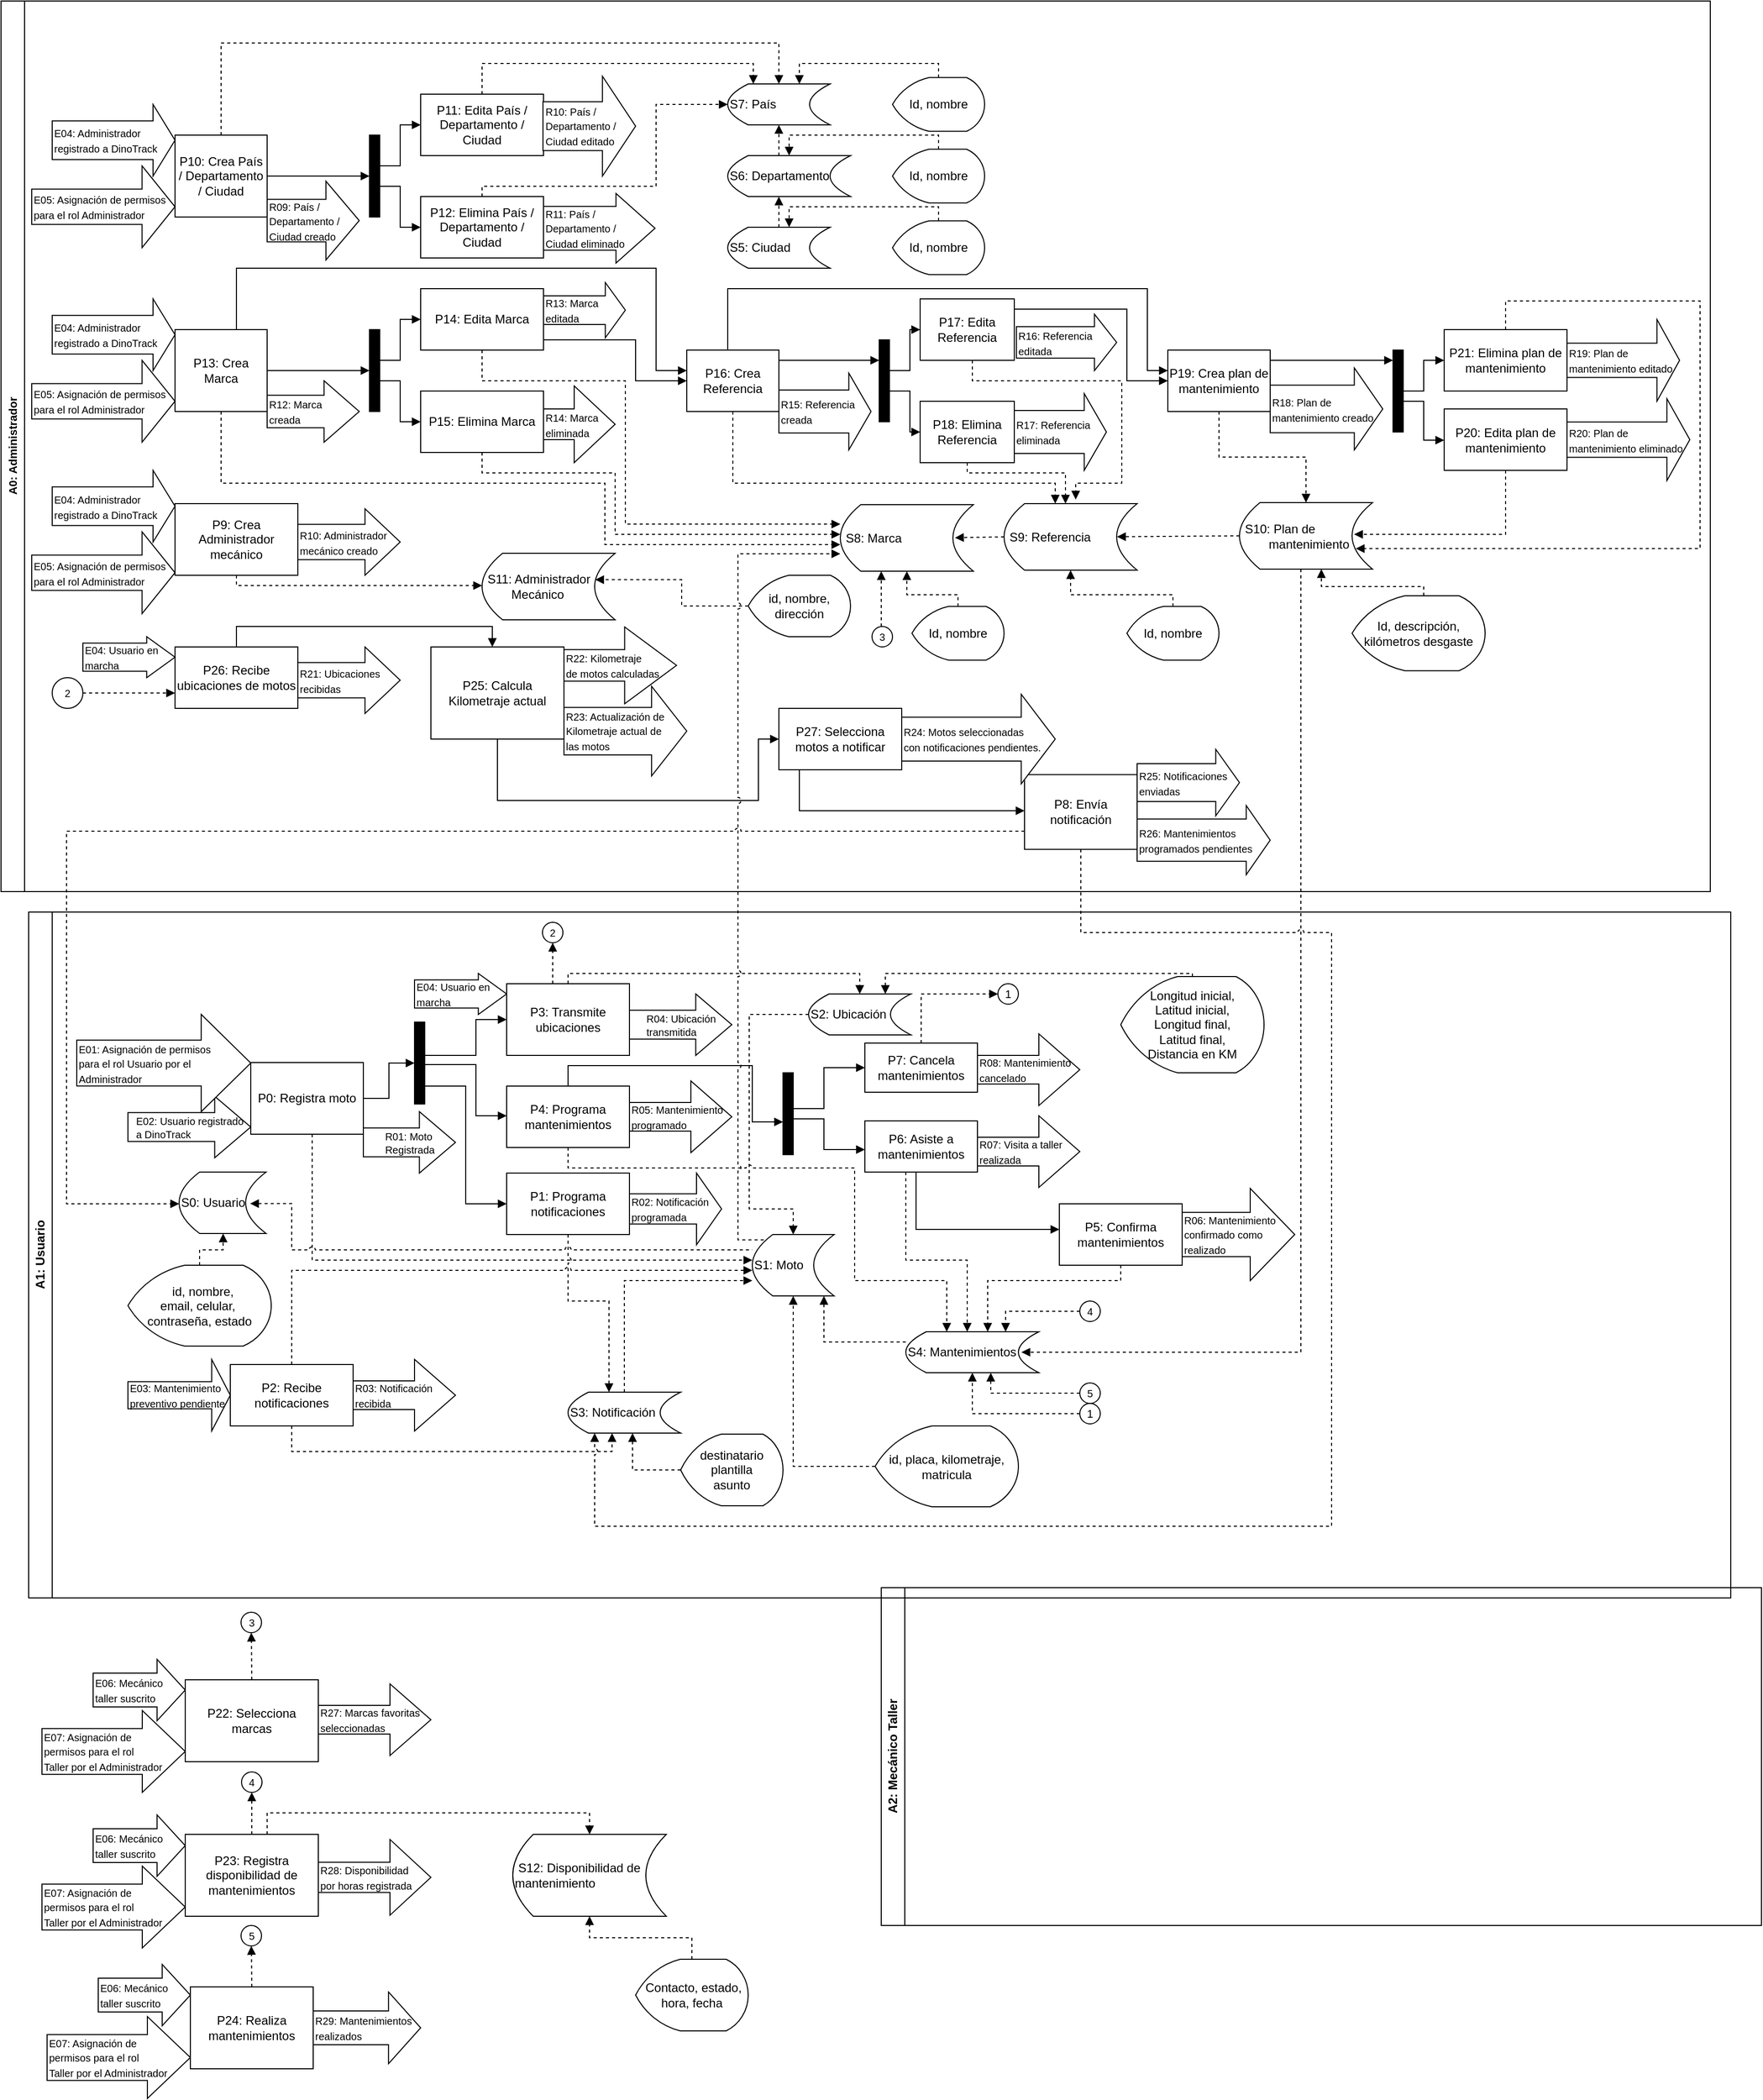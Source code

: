 <mxfile version="21.7.4" type="github">
  <diagram name="Página-1" id="53ioumdITKJLZUPyk8oe">
    <mxGraphModel dx="-157" dy="1376" grid="1" gridSize="10" guides="1" tooltips="1" connect="1" arrows="1" fold="1" page="1" pageScale="1" pageWidth="450" pageHeight="800" math="0" shadow="0">
      <root>
        <mxCell id="0" />
        <mxCell id="1" parent="0" />
        <mxCell id="17rlqQ4K7FpVVpBtT9sW-1" value="A2: Mecánico Taller" style="swimlane;horizontal=0;whiteSpace=wrap;html=1;startSize=23;" vertex="1" parent="1">
          <mxGeometry x="2320" y="860" width="860" height="330" as="geometry" />
        </mxCell>
        <mxCell id="17rlqQ4K7FpVVpBtT9sW-2" value="&lt;font style=&quot;font-size: 11px;&quot;&gt;A0: Administrador&lt;/font&gt;" style="swimlane;horizontal=0;whiteSpace=wrap;html=1;" vertex="1" parent="1">
          <mxGeometry x="1460" y="-690" width="1670" height="870" as="geometry" />
        </mxCell>
        <mxCell id="17rlqQ4K7FpVVpBtT9sW-178" value="P9: Crea Administrador mecánico" style="rounded=0;whiteSpace=wrap;html=1;" vertex="1" parent="17rlqQ4K7FpVVpBtT9sW-2">
          <mxGeometry x="170" y="491" width="120" height="70" as="geometry" />
        </mxCell>
        <mxCell id="17rlqQ4K7FpVVpBtT9sW-179" value="P10: Crea País / Departamento / Ciudad" style="rounded=0;whiteSpace=wrap;html=1;" vertex="1" parent="17rlqQ4K7FpVVpBtT9sW-2">
          <mxGeometry x="170" y="131" width="90" height="80" as="geometry" />
        </mxCell>
        <mxCell id="17rlqQ4K7FpVVpBtT9sW-180" value="P11: Edita País / Departamento / Ciudad" style="rounded=0;whiteSpace=wrap;html=1;" vertex="1" parent="17rlqQ4K7FpVVpBtT9sW-2">
          <mxGeometry x="410" y="91" width="120" height="60" as="geometry" />
        </mxCell>
        <mxCell id="17rlqQ4K7FpVVpBtT9sW-181" value="P14: Edita Marca" style="rounded=0;whiteSpace=wrap;html=1;" vertex="1" parent="17rlqQ4K7FpVVpBtT9sW-2">
          <mxGeometry x="410" y="281" width="120" height="60" as="geometry" />
        </mxCell>
        <mxCell id="17rlqQ4K7FpVVpBtT9sW-182" value="P15: Elimina Marca" style="rounded=0;whiteSpace=wrap;html=1;" vertex="1" parent="17rlqQ4K7FpVVpBtT9sW-2">
          <mxGeometry x="410" y="381" width="120" height="60" as="geometry" />
        </mxCell>
        <mxCell id="17rlqQ4K7FpVVpBtT9sW-183" value="P16: Crea Referencia" style="rounded=0;whiteSpace=wrap;html=1;" vertex="1" parent="17rlqQ4K7FpVVpBtT9sW-2">
          <mxGeometry x="670" y="341" width="90" height="60" as="geometry" />
        </mxCell>
        <mxCell id="17rlqQ4K7FpVVpBtT9sW-218" value="" style="edgeStyle=orthogonalEdgeStyle;shape=connector;curved=0;rounded=0;jumpStyle=arc;orthogonalLoop=1;jettySize=auto;html=1;labelBackgroundColor=default;strokeColor=default;fontFamily=Helvetica;fontSize=11;fontColor=default;endArrow=block;endFill=1;" edge="1" parent="17rlqQ4K7FpVVpBtT9sW-2" source="17rlqQ4K7FpVVpBtT9sW-181" target="17rlqQ4K7FpVVpBtT9sW-183">
          <mxGeometry relative="1" as="geometry">
            <Array as="points">
              <mxPoint x="620" y="331" />
              <mxPoint x="620" y="371" />
            </Array>
          </mxGeometry>
        </mxCell>
        <mxCell id="17rlqQ4K7FpVVpBtT9sW-184" value="P19: Crea plan de mantenimiento" style="rounded=0;whiteSpace=wrap;html=1;" vertex="1" parent="17rlqQ4K7FpVVpBtT9sW-2">
          <mxGeometry x="1140" y="341" width="100" height="60" as="geometry" />
        </mxCell>
        <mxCell id="17rlqQ4K7FpVVpBtT9sW-217" style="edgeStyle=orthogonalEdgeStyle;shape=connector;curved=0;rounded=0;jumpStyle=arc;orthogonalLoop=1;jettySize=auto;html=1;labelBackgroundColor=default;strokeColor=default;fontFamily=Helvetica;fontSize=11;fontColor=default;endArrow=block;endFill=1;" edge="1" parent="17rlqQ4K7FpVVpBtT9sW-2" source="17rlqQ4K7FpVVpBtT9sW-183" target="17rlqQ4K7FpVVpBtT9sW-184">
          <mxGeometry relative="1" as="geometry">
            <Array as="points">
              <mxPoint x="710" y="281" />
              <mxPoint x="1120" y="281" />
              <mxPoint x="1120" y="361" />
            </Array>
          </mxGeometry>
        </mxCell>
        <mxCell id="17rlqQ4K7FpVVpBtT9sW-187" value="P12: Elimina País / Departamento / Ciudad" style="rounded=0;whiteSpace=wrap;html=1;" vertex="1" parent="17rlqQ4K7FpVVpBtT9sW-2">
          <mxGeometry x="410" y="191" width="120" height="60" as="geometry" />
        </mxCell>
        <mxCell id="17rlqQ4K7FpVVpBtT9sW-208" style="edgeStyle=orthogonalEdgeStyle;shape=connector;curved=0;rounded=0;jumpStyle=arc;orthogonalLoop=1;jettySize=auto;html=1;labelBackgroundColor=default;strokeColor=default;fontFamily=Helvetica;fontSize=11;fontColor=default;endArrow=block;endFill=1;" edge="1" parent="17rlqQ4K7FpVVpBtT9sW-2" source="17rlqQ4K7FpVVpBtT9sW-188" target="17rlqQ4K7FpVVpBtT9sW-183">
          <mxGeometry relative="1" as="geometry">
            <Array as="points">
              <mxPoint x="230" y="261" />
              <mxPoint x="640" y="261" />
              <mxPoint x="640" y="361" />
            </Array>
          </mxGeometry>
        </mxCell>
        <mxCell id="17rlqQ4K7FpVVpBtT9sW-188" value="P13: Crea Marca" style="rounded=0;whiteSpace=wrap;html=1;" vertex="1" parent="17rlqQ4K7FpVVpBtT9sW-2">
          <mxGeometry x="170" y="321" width="90" height="80" as="geometry" />
        </mxCell>
        <mxCell id="17rlqQ4K7FpVVpBtT9sW-216" value="" style="edgeStyle=orthogonalEdgeStyle;shape=connector;curved=0;rounded=0;jumpStyle=arc;orthogonalLoop=1;jettySize=auto;html=1;labelBackgroundColor=default;strokeColor=default;fontFamily=Helvetica;fontSize=11;fontColor=default;endArrow=block;endFill=1;" edge="1" parent="17rlqQ4K7FpVVpBtT9sW-2" source="17rlqQ4K7FpVVpBtT9sW-189" target="17rlqQ4K7FpVVpBtT9sW-184">
          <mxGeometry relative="1" as="geometry">
            <Array as="points">
              <mxPoint x="1100" y="301" />
              <mxPoint x="1100" y="371" />
            </Array>
          </mxGeometry>
        </mxCell>
        <mxCell id="17rlqQ4K7FpVVpBtT9sW-298" style="edgeStyle=orthogonalEdgeStyle;shape=connector;curved=0;rounded=0;jumpStyle=arc;orthogonalLoop=1;jettySize=auto;html=1;dashed=1;labelBackgroundColor=default;strokeColor=default;fontFamily=Helvetica;fontSize=11;fontColor=default;endArrow=block;endFill=1;" edge="1" parent="17rlqQ4K7FpVVpBtT9sW-2">
          <mxGeometry relative="1" as="geometry">
            <mxPoint x="949" y="351" as="sourcePoint" />
            <mxPoint x="1050" y="487" as="targetPoint" />
            <Array as="points">
              <mxPoint x="949" y="371" />
              <mxPoint x="1095" y="371" />
              <mxPoint x="1095" y="471" />
              <mxPoint x="1050" y="471" />
            </Array>
          </mxGeometry>
        </mxCell>
        <mxCell id="17rlqQ4K7FpVVpBtT9sW-189" value="P17: Edita Referencia" style="rounded=0;whiteSpace=wrap;html=1;" vertex="1" parent="17rlqQ4K7FpVVpBtT9sW-2">
          <mxGeometry x="898" y="291" width="92" height="60" as="geometry" />
        </mxCell>
        <mxCell id="17rlqQ4K7FpVVpBtT9sW-190" value="P18: Elimina Referencia" style="rounded=0;whiteSpace=wrap;html=1;" vertex="1" parent="17rlqQ4K7FpVVpBtT9sW-2">
          <mxGeometry x="898" y="391" width="92" height="60" as="geometry" />
        </mxCell>
        <mxCell id="17rlqQ4K7FpVVpBtT9sW-191" value="P25: Calcula Kilometraje actual" style="rounded=0;whiteSpace=wrap;html=1;" vertex="1" parent="17rlqQ4K7FpVVpBtT9sW-2">
          <mxGeometry x="420" y="631" width="130" height="90" as="geometry" />
        </mxCell>
        <mxCell id="17rlqQ4K7FpVVpBtT9sW-264" style="edgeStyle=orthogonalEdgeStyle;shape=connector;curved=0;rounded=0;jumpStyle=arc;orthogonalLoop=1;jettySize=auto;html=1;labelBackgroundColor=default;strokeColor=default;fontFamily=Helvetica;fontSize=11;fontColor=default;endArrow=block;endFill=1;" edge="1" parent="17rlqQ4K7FpVVpBtT9sW-2" source="17rlqQ4K7FpVVpBtT9sW-192" target="17rlqQ4K7FpVVpBtT9sW-191">
          <mxGeometry relative="1" as="geometry">
            <Array as="points">
              <mxPoint x="230" y="611" />
              <mxPoint x="480" y="611" />
            </Array>
          </mxGeometry>
        </mxCell>
        <mxCell id="17rlqQ4K7FpVVpBtT9sW-192" value="P26: Recibe ubicaciones de motos" style="rounded=0;whiteSpace=wrap;html=1;" vertex="1" parent="17rlqQ4K7FpVVpBtT9sW-2">
          <mxGeometry x="170" y="631" width="120" height="60" as="geometry" />
        </mxCell>
        <mxCell id="17rlqQ4K7FpVVpBtT9sW-193" value="P27: Selecciona motos a notificar" style="rounded=0;whiteSpace=wrap;html=1;" vertex="1" parent="17rlqQ4K7FpVVpBtT9sW-2">
          <mxGeometry x="760" y="691" width="120" height="60" as="geometry" />
        </mxCell>
        <mxCell id="17rlqQ4K7FpVVpBtT9sW-267" style="edgeStyle=orthogonalEdgeStyle;shape=connector;curved=0;rounded=0;jumpStyle=arc;orthogonalLoop=1;jettySize=auto;html=1;labelBackgroundColor=default;strokeColor=default;fontFamily=Helvetica;fontSize=11;fontColor=default;endArrow=block;endFill=1;" edge="1" parent="17rlqQ4K7FpVVpBtT9sW-2" source="17rlqQ4K7FpVVpBtT9sW-191" target="17rlqQ4K7FpVVpBtT9sW-193">
          <mxGeometry relative="1" as="geometry">
            <Array as="points">
              <mxPoint x="485" y="781" />
              <mxPoint x="740" y="781" />
              <mxPoint x="740" y="721" />
            </Array>
          </mxGeometry>
        </mxCell>
        <mxCell id="17rlqQ4K7FpVVpBtT9sW-194" value="P8: Envía &lt;br&gt;notificación" style="rounded=0;whiteSpace=wrap;html=1;" vertex="1" parent="17rlqQ4K7FpVVpBtT9sW-2">
          <mxGeometry x="1000" y="755.75" width="110" height="73" as="geometry" />
        </mxCell>
        <mxCell id="17rlqQ4K7FpVVpBtT9sW-269" style="edgeStyle=orthogonalEdgeStyle;shape=connector;curved=0;rounded=0;jumpStyle=arc;orthogonalLoop=1;jettySize=auto;html=1;labelBackgroundColor=default;strokeColor=default;fontFamily=Helvetica;fontSize=11;fontColor=default;endArrow=block;endFill=1;" edge="1" parent="17rlqQ4K7FpVVpBtT9sW-2" source="17rlqQ4K7FpVVpBtT9sW-193" target="17rlqQ4K7FpVVpBtT9sW-194">
          <mxGeometry relative="1" as="geometry">
            <Array as="points">
              <mxPoint x="780" y="791" />
            </Array>
          </mxGeometry>
        </mxCell>
        <mxCell id="17rlqQ4K7FpVVpBtT9sW-195" value="&lt;font style=&quot;font-size: 10px;&quot;&gt;E04: Administrador&lt;br&gt;registrado a DinoTrack&lt;/font&gt;" style="html=1;shadow=0;dashed=0;align=left;verticalAlign=middle;shape=mxgraph.arrows2.arrow;dy=0.46;dx=21.47;notch=0;" vertex="1" parent="17rlqQ4K7FpVVpBtT9sW-2">
          <mxGeometry x="50" y="101" width="120" height="70" as="geometry" />
        </mxCell>
        <mxCell id="17rlqQ4K7FpVVpBtT9sW-197" value="&lt;font style=&quot;font-size: 10px;&quot;&gt;E05: Asignación de permisos &lt;br&gt;para el rol Administrador&lt;/font&gt;" style="html=1;shadow=0;dashed=0;align=left;verticalAlign=middle;shape=mxgraph.arrows2.arrow;dy=0.57;dx=32.21;notch=0;" vertex="1" parent="17rlqQ4K7FpVVpBtT9sW-2">
          <mxGeometry x="30" y="161" width="140" height="80" as="geometry" />
        </mxCell>
        <mxCell id="17rlqQ4K7FpVVpBtT9sW-202" value="" style="edgeStyle=orthogonalEdgeStyle;shape=connector;curved=0;rounded=0;jumpStyle=arc;orthogonalLoop=1;jettySize=auto;html=1;labelBackgroundColor=default;strokeColor=default;fontFamily=Helvetica;fontSize=11;fontColor=default;endArrow=block;endFill=1;" edge="1" parent="17rlqQ4K7FpVVpBtT9sW-2" source="17rlqQ4K7FpVVpBtT9sW-199" target="17rlqQ4K7FpVVpBtT9sW-187">
          <mxGeometry relative="1" as="geometry">
            <Array as="points">
              <mxPoint x="390" y="181" />
              <mxPoint x="390" y="221" />
            </Array>
          </mxGeometry>
        </mxCell>
        <mxCell id="17rlqQ4K7FpVVpBtT9sW-203" style="edgeStyle=orthogonalEdgeStyle;shape=connector;curved=0;rounded=0;jumpStyle=arc;orthogonalLoop=1;jettySize=auto;html=1;entryX=0;entryY=0.5;entryDx=0;entryDy=0;labelBackgroundColor=default;strokeColor=default;fontFamily=Helvetica;fontSize=11;fontColor=default;endArrow=block;endFill=1;" edge="1" parent="17rlqQ4K7FpVVpBtT9sW-2" source="17rlqQ4K7FpVVpBtT9sW-199" target="17rlqQ4K7FpVVpBtT9sW-180">
          <mxGeometry relative="1" as="geometry">
            <Array as="points">
              <mxPoint x="390" y="161" />
              <mxPoint x="390" y="121" />
            </Array>
          </mxGeometry>
        </mxCell>
        <mxCell id="17rlqQ4K7FpVVpBtT9sW-199" value="" style="html=1;points=[[0,0,0,0,5],[0,1,0,0,-5],[1,0,0,0,5],[1,1,0,0,-5]];perimeter=orthogonalPerimeter;outlineConnect=0;targetShapes=umlLifeline;portConstraint=eastwest;newEdgeStyle={&quot;curved&quot;:0,&quot;rounded&quot;:0};fillColor=#000000;" vertex="1" parent="17rlqQ4K7FpVVpBtT9sW-2">
          <mxGeometry x="360" y="131" width="10" height="80" as="geometry" />
        </mxCell>
        <mxCell id="17rlqQ4K7FpVVpBtT9sW-201" value="" style="edgeStyle=orthogonalEdgeStyle;shape=connector;curved=0;rounded=0;jumpStyle=arc;orthogonalLoop=1;jettySize=auto;html=1;labelBackgroundColor=default;strokeColor=default;fontFamily=Helvetica;fontSize=11;fontColor=default;endArrow=block;endFill=1;" edge="1" parent="17rlqQ4K7FpVVpBtT9sW-2" source="17rlqQ4K7FpVVpBtT9sW-179" target="17rlqQ4K7FpVVpBtT9sW-199">
          <mxGeometry relative="1" as="geometry" />
        </mxCell>
        <mxCell id="17rlqQ4K7FpVVpBtT9sW-204" value="&lt;font style=&quot;font-size: 10px;&quot;&gt;E04: Administrador&lt;br&gt;registrado a DinoTrack&lt;/font&gt;" style="html=1;shadow=0;dashed=0;align=left;verticalAlign=middle;shape=mxgraph.arrows2.arrow;dy=0.46;dx=21.47;notch=0;" vertex="1" parent="17rlqQ4K7FpVVpBtT9sW-2">
          <mxGeometry x="50" y="291" width="120" height="70" as="geometry" />
        </mxCell>
        <mxCell id="17rlqQ4K7FpVVpBtT9sW-205" value="&lt;font style=&quot;font-size: 10px;&quot;&gt;E05: Asignación de permisos &lt;br&gt;para el rol Administrador&lt;/font&gt;" style="html=1;shadow=0;dashed=0;align=left;verticalAlign=middle;shape=mxgraph.arrows2.arrow;dy=0.57;dx=32.21;notch=0;" vertex="1" parent="17rlqQ4K7FpVVpBtT9sW-2">
          <mxGeometry x="30" y="351" width="140" height="80" as="geometry" />
        </mxCell>
        <mxCell id="17rlqQ4K7FpVVpBtT9sW-210" value="" style="edgeStyle=orthogonalEdgeStyle;shape=connector;curved=0;rounded=0;jumpStyle=arc;orthogonalLoop=1;jettySize=auto;html=1;labelBackgroundColor=default;strokeColor=default;fontFamily=Helvetica;fontSize=11;fontColor=default;endArrow=block;endFill=1;" edge="1" parent="17rlqQ4K7FpVVpBtT9sW-2" source="17rlqQ4K7FpVVpBtT9sW-206" target="17rlqQ4K7FpVVpBtT9sW-182">
          <mxGeometry relative="1" as="geometry">
            <Array as="points">
              <mxPoint x="390" y="371" />
              <mxPoint x="390" y="411" />
            </Array>
          </mxGeometry>
        </mxCell>
        <mxCell id="17rlqQ4K7FpVVpBtT9sW-211" style="edgeStyle=orthogonalEdgeStyle;shape=connector;curved=0;rounded=0;jumpStyle=arc;orthogonalLoop=1;jettySize=auto;html=1;entryX=0;entryY=0.5;entryDx=0;entryDy=0;labelBackgroundColor=default;strokeColor=default;fontFamily=Helvetica;fontSize=11;fontColor=default;endArrow=block;endFill=1;" edge="1" parent="17rlqQ4K7FpVVpBtT9sW-2" source="17rlqQ4K7FpVVpBtT9sW-206" target="17rlqQ4K7FpVVpBtT9sW-181">
          <mxGeometry relative="1" as="geometry">
            <Array as="points">
              <mxPoint x="390" y="351" />
              <mxPoint x="390" y="311" />
            </Array>
          </mxGeometry>
        </mxCell>
        <mxCell id="17rlqQ4K7FpVVpBtT9sW-206" value="" style="html=1;points=[[0,0,0,0,5],[0,1,0,0,-5],[1,0,0,0,5],[1,1,0,0,-5]];perimeter=orthogonalPerimeter;outlineConnect=0;targetShapes=umlLifeline;portConstraint=eastwest;newEdgeStyle={&quot;curved&quot;:0,&quot;rounded&quot;:0};fillColor=#000000;" vertex="1" parent="17rlqQ4K7FpVVpBtT9sW-2">
          <mxGeometry x="360" y="321" width="10" height="80" as="geometry" />
        </mxCell>
        <mxCell id="17rlqQ4K7FpVVpBtT9sW-207" value="" style="edgeStyle=orthogonalEdgeStyle;shape=connector;curved=0;rounded=0;jumpStyle=arc;orthogonalLoop=1;jettySize=auto;html=1;labelBackgroundColor=default;strokeColor=default;fontFamily=Helvetica;fontSize=11;fontColor=default;endArrow=block;endFill=1;" edge="1" parent="17rlqQ4K7FpVVpBtT9sW-2" source="17rlqQ4K7FpVVpBtT9sW-188" target="17rlqQ4K7FpVVpBtT9sW-206">
          <mxGeometry relative="1" as="geometry" />
        </mxCell>
        <mxCell id="17rlqQ4K7FpVVpBtT9sW-213" style="edgeStyle=orthogonalEdgeStyle;shape=connector;curved=0;rounded=0;jumpStyle=arc;orthogonalLoop=1;jettySize=auto;html=1;labelBackgroundColor=default;strokeColor=default;fontFamily=Helvetica;fontSize=11;fontColor=default;endArrow=block;endFill=1;" edge="1" parent="17rlqQ4K7FpVVpBtT9sW-2" source="17rlqQ4K7FpVVpBtT9sW-212" target="17rlqQ4K7FpVVpBtT9sW-189">
          <mxGeometry relative="1" as="geometry">
            <Array as="points">
              <mxPoint x="888" y="361" />
              <mxPoint x="888" y="321" />
            </Array>
          </mxGeometry>
        </mxCell>
        <mxCell id="17rlqQ4K7FpVVpBtT9sW-214" value="" style="edgeStyle=orthogonalEdgeStyle;shape=connector;curved=0;rounded=0;jumpStyle=arc;orthogonalLoop=1;jettySize=auto;html=1;labelBackgroundColor=default;strokeColor=default;fontFamily=Helvetica;fontSize=11;fontColor=default;endArrow=block;endFill=1;" edge="1" parent="17rlqQ4K7FpVVpBtT9sW-2" source="17rlqQ4K7FpVVpBtT9sW-212" target="17rlqQ4K7FpVVpBtT9sW-190">
          <mxGeometry relative="1" as="geometry">
            <Array as="points">
              <mxPoint x="888" y="381" />
              <mxPoint x="888" y="421" />
            </Array>
          </mxGeometry>
        </mxCell>
        <mxCell id="17rlqQ4K7FpVVpBtT9sW-212" value="" style="html=1;points=[[0,0,0,0,5],[0,1,0,0,-5],[1,0,0,0,5],[1,1,0,0,-5]];perimeter=orthogonalPerimeter;outlineConnect=0;targetShapes=umlLifeline;portConstraint=eastwest;newEdgeStyle={&quot;curved&quot;:0,&quot;rounded&quot;:0};fillColor=#000000;" vertex="1" parent="17rlqQ4K7FpVVpBtT9sW-2">
          <mxGeometry x="858" y="331" width="10" height="80" as="geometry" />
        </mxCell>
        <mxCell id="17rlqQ4K7FpVVpBtT9sW-215" value="" style="edgeStyle=orthogonalEdgeStyle;shape=connector;curved=0;rounded=0;jumpStyle=arc;orthogonalLoop=1;jettySize=auto;html=1;labelBackgroundColor=default;strokeColor=default;fontFamily=Helvetica;fontSize=11;fontColor=default;endArrow=block;endFill=1;" edge="1" parent="17rlqQ4K7FpVVpBtT9sW-2" source="17rlqQ4K7FpVVpBtT9sW-183" target="17rlqQ4K7FpVVpBtT9sW-212">
          <mxGeometry relative="1" as="geometry">
            <Array as="points">
              <mxPoint x="800" y="351" />
              <mxPoint x="800" y="351" />
            </Array>
          </mxGeometry>
        </mxCell>
        <mxCell id="17rlqQ4K7FpVVpBtT9sW-226" value="S5: Ciudad" style="shape=dataStorage;whiteSpace=wrap;html=1;fixedSize=1;align=left;" vertex="1" parent="17rlqQ4K7FpVVpBtT9sW-2">
          <mxGeometry x="710" y="221" width="100" height="40" as="geometry" />
        </mxCell>
        <mxCell id="17rlqQ4K7FpVVpBtT9sW-227" value="S6: Departamento" style="shape=dataStorage;whiteSpace=wrap;html=1;fixedSize=1;align=left;" vertex="1" parent="17rlqQ4K7FpVVpBtT9sW-2">
          <mxGeometry x="710" y="151" width="120" height="40" as="geometry" />
        </mxCell>
        <mxCell id="17rlqQ4K7FpVVpBtT9sW-278" style="edgeStyle=orthogonalEdgeStyle;shape=connector;curved=0;rounded=0;jumpStyle=arc;orthogonalLoop=1;jettySize=auto;html=1;dashed=1;labelBackgroundColor=default;strokeColor=default;fontFamily=Helvetica;fontSize=11;fontColor=default;endArrow=block;endFill=1;" edge="1" parent="17rlqQ4K7FpVVpBtT9sW-2" source="17rlqQ4K7FpVVpBtT9sW-226" target="17rlqQ4K7FpVVpBtT9sW-227">
          <mxGeometry relative="1" as="geometry">
            <Array as="points">
              <mxPoint x="760" y="201" />
              <mxPoint x="760" y="201" />
            </Array>
          </mxGeometry>
        </mxCell>
        <mxCell id="17rlqQ4K7FpVVpBtT9sW-228" value="S7: País" style="shape=dataStorage;whiteSpace=wrap;html=1;fixedSize=1;align=left;" vertex="1" parent="17rlqQ4K7FpVVpBtT9sW-2">
          <mxGeometry x="710" y="81" width="100" height="40" as="geometry" />
        </mxCell>
        <mxCell id="17rlqQ4K7FpVVpBtT9sW-272" style="edgeStyle=orthogonalEdgeStyle;shape=connector;curved=0;rounded=0;jumpStyle=arc;orthogonalLoop=1;jettySize=auto;html=1;labelBackgroundColor=default;strokeColor=default;fontFamily=Helvetica;fontSize=11;fontColor=default;endArrow=block;endFill=1;dashed=1;" edge="1" parent="17rlqQ4K7FpVVpBtT9sW-2" source="17rlqQ4K7FpVVpBtT9sW-179" target="17rlqQ4K7FpVVpBtT9sW-228">
          <mxGeometry relative="1" as="geometry">
            <Array as="points">
              <mxPoint x="215" y="41" />
              <mxPoint x="760" y="41" />
            </Array>
          </mxGeometry>
        </mxCell>
        <mxCell id="17rlqQ4K7FpVVpBtT9sW-279" style="edgeStyle=orthogonalEdgeStyle;shape=connector;curved=0;rounded=0;jumpStyle=arc;orthogonalLoop=1;jettySize=auto;html=1;entryX=0.25;entryY=0;entryDx=0;entryDy=0;dashed=1;labelBackgroundColor=default;strokeColor=default;fontFamily=Helvetica;fontSize=11;fontColor=default;endArrow=block;endFill=1;" edge="1" parent="17rlqQ4K7FpVVpBtT9sW-2" source="17rlqQ4K7FpVVpBtT9sW-180" target="17rlqQ4K7FpVVpBtT9sW-228">
          <mxGeometry relative="1" as="geometry">
            <Array as="points">
              <mxPoint x="470" y="61" />
              <mxPoint x="735" y="61" />
            </Array>
          </mxGeometry>
        </mxCell>
        <mxCell id="17rlqQ4K7FpVVpBtT9sW-280" style="edgeStyle=orthogonalEdgeStyle;shape=connector;curved=0;rounded=0;jumpStyle=arc;orthogonalLoop=1;jettySize=auto;html=1;entryX=0;entryY=0.5;entryDx=0;entryDy=0;dashed=1;labelBackgroundColor=default;strokeColor=default;fontFamily=Helvetica;fontSize=11;fontColor=default;endArrow=block;endFill=1;" edge="1" parent="17rlqQ4K7FpVVpBtT9sW-2" source="17rlqQ4K7FpVVpBtT9sW-187" target="17rlqQ4K7FpVVpBtT9sW-228">
          <mxGeometry relative="1" as="geometry">
            <Array as="points">
              <mxPoint x="470" y="181" />
              <mxPoint x="640" y="181" />
              <mxPoint x="640" y="101" />
            </Array>
          </mxGeometry>
        </mxCell>
        <mxCell id="17rlqQ4K7FpVVpBtT9sW-275" value="" style="edgeStyle=orthogonalEdgeStyle;shape=connector;curved=0;rounded=0;jumpStyle=arc;orthogonalLoop=1;jettySize=auto;html=1;dashed=1;labelBackgroundColor=default;strokeColor=default;fontFamily=Helvetica;fontSize=11;fontColor=default;endArrow=block;endFill=1;" edge="1" parent="17rlqQ4K7FpVVpBtT9sW-2" source="17rlqQ4K7FpVVpBtT9sW-227" target="17rlqQ4K7FpVVpBtT9sW-228">
          <mxGeometry relative="1" as="geometry">
            <Array as="points">
              <mxPoint x="760" y="141" />
              <mxPoint x="760" y="141" />
            </Array>
          </mxGeometry>
        </mxCell>
        <mxCell id="17rlqQ4K7FpVVpBtT9sW-229" value="&lt;font style=&quot;font-size: 10px;&quot;&gt;R11: País / &lt;br&gt;Departamento / &lt;br&gt;Ciudad eliminado&lt;/font&gt;" style="html=1;shadow=0;dashed=0;align=left;verticalAlign=middle;shape=mxgraph.arrows2.arrow;dy=0.37;dx=38.17;notch=0;" vertex="1" parent="17rlqQ4K7FpVVpBtT9sW-2">
          <mxGeometry x="530" y="188" width="109" height="68" as="geometry" />
        </mxCell>
        <mxCell id="17rlqQ4K7FpVVpBtT9sW-230" value="&lt;font style=&quot;font-size: 10px;&quot;&gt;R10: País / &lt;br&gt;Departamento / &lt;br&gt;Ciudad editado&lt;/font&gt;" style="html=1;shadow=0;dashed=0;align=left;verticalAlign=middle;shape=mxgraph.arrows2.arrow;dy=0.51;dx=32.39;notch=0;" vertex="1" parent="17rlqQ4K7FpVVpBtT9sW-2">
          <mxGeometry x="529.5" y="73.5" width="90.5" height="97.5" as="geometry" />
        </mxCell>
        <mxCell id="17rlqQ4K7FpVVpBtT9sW-231" value="&lt;font style=&quot;font-size: 10px;&quot;&gt;R14: Marca &lt;br&gt;eliminada&lt;/font&gt;" style="html=1;shadow=0;dashed=0;align=left;verticalAlign=middle;shape=mxgraph.arrows2.arrow;dy=0.6;dx=40;notch=0;" vertex="1" parent="17rlqQ4K7FpVVpBtT9sW-2">
          <mxGeometry x="530" y="376" width="70" height="75" as="geometry" />
        </mxCell>
        <mxCell id="17rlqQ4K7FpVVpBtT9sW-232" value="&lt;font style=&quot;font-size: 10px;&quot;&gt;R13: Marca &lt;br&gt;editada&lt;/font&gt;" style="html=1;shadow=0;dashed=0;align=left;verticalAlign=middle;shape=mxgraph.arrows2.arrow;dy=0.48;dx=19.61;notch=0;" vertex="1" parent="17rlqQ4K7FpVVpBtT9sW-2">
          <mxGeometry x="530" y="275" width="80" height="54" as="geometry" />
        </mxCell>
        <mxCell id="17rlqQ4K7FpVVpBtT9sW-233" value="&lt;font style=&quot;font-size: 10px;&quot;&gt;R09: País / &lt;br&gt;Departamento / &lt;br&gt;Ciudad creado&lt;/font&gt;" style="html=1;shadow=0;dashed=0;align=left;verticalAlign=middle;shape=mxgraph.arrows2.arrow;dy=0.46;dx=32.57;notch=0;" vertex="1" parent="17rlqQ4K7FpVVpBtT9sW-2">
          <mxGeometry x="260" y="176" width="90" height="77" as="geometry" />
        </mxCell>
        <mxCell id="17rlqQ4K7FpVVpBtT9sW-234" value="&lt;font style=&quot;font-size: 10px;&quot;&gt;R12: Marca &lt;br&gt;creada&lt;/font&gt;" style="html=1;shadow=0;dashed=0;align=left;verticalAlign=middle;shape=mxgraph.arrows2.arrow;dy=0.47;dx=34.39;notch=0;" vertex="1" parent="17rlqQ4K7FpVVpBtT9sW-2">
          <mxGeometry x="260" y="371" width="90" height="60" as="geometry" />
        </mxCell>
        <mxCell id="17rlqQ4K7FpVVpBtT9sW-235" value="&lt;font style=&quot;font-size: 10px;&quot;&gt;R15: Referencia &lt;br&gt;creada&lt;/font&gt;" style="html=1;shadow=0;dashed=0;align=left;verticalAlign=middle;shape=mxgraph.arrows2.arrow;dy=0.44;dx=21.7;notch=0;" vertex="1" parent="17rlqQ4K7FpVVpBtT9sW-2">
          <mxGeometry x="760" y="363.5" width="90" height="75" as="geometry" />
        </mxCell>
        <mxCell id="17rlqQ4K7FpVVpBtT9sW-236" value="&lt;font style=&quot;font-size: 10px;&quot;&gt;R16: Referencia &lt;br&gt;editada&lt;/font&gt;" style="html=1;shadow=0;dashed=0;align=left;verticalAlign=middle;shape=mxgraph.arrows2.arrow;dy=0.44;dx=21.7;notch=0;" vertex="1" parent="17rlqQ4K7FpVVpBtT9sW-2">
          <mxGeometry x="992" y="306" width="98" height="55" as="geometry" />
        </mxCell>
        <mxCell id="17rlqQ4K7FpVVpBtT9sW-237" value="&lt;font style=&quot;font-size: 10px;&quot;&gt;R17: Referencia &lt;br&gt;eliminada&lt;/font&gt;" style="html=1;shadow=0;dashed=0;align=left;verticalAlign=middle;shape=mxgraph.arrows2.arrow;dy=0.44;dx=21.7;notch=0;" vertex="1" parent="17rlqQ4K7FpVVpBtT9sW-2">
          <mxGeometry x="990" y="383.5" width="90" height="75" as="geometry" />
        </mxCell>
        <mxCell id="17rlqQ4K7FpVVpBtT9sW-239" value="&lt;font style=&quot;font-size: 10px;&quot;&gt;R18: Plan de &lt;br&gt;mantenimiento creado&lt;/font&gt;" style="html=1;shadow=0;dashed=0;align=left;verticalAlign=middle;shape=mxgraph.arrows2.arrow;dy=0.42;dx=27.78;notch=0;" vertex="1" parent="17rlqQ4K7FpVVpBtT9sW-2">
          <mxGeometry x="1240" y="358.5" width="110" height="80" as="geometry" />
        </mxCell>
        <mxCell id="17rlqQ4K7FpVVpBtT9sW-185" value="P20: Edita plan de mantenimiento" style="rounded=0;whiteSpace=wrap;html=1;" vertex="1" parent="17rlqQ4K7FpVVpBtT9sW-2">
          <mxGeometry x="1410" y="398.5" width="120" height="60" as="geometry" />
        </mxCell>
        <mxCell id="17rlqQ4K7FpVVpBtT9sW-186" value="P21: Elimina plan de mantenimiento" style="rounded=0;whiteSpace=wrap;html=1;" vertex="1" parent="17rlqQ4K7FpVVpBtT9sW-2">
          <mxGeometry x="1410" y="321" width="120" height="60" as="geometry" />
        </mxCell>
        <mxCell id="17rlqQ4K7FpVVpBtT9sW-241" value="" style="edgeStyle=orthogonalEdgeStyle;shape=connector;curved=0;rounded=0;jumpStyle=arc;orthogonalLoop=1;jettySize=auto;html=1;labelBackgroundColor=default;strokeColor=default;fontFamily=Helvetica;fontSize=11;fontColor=default;endArrow=block;endFill=1;" edge="1" parent="17rlqQ4K7FpVVpBtT9sW-2" source="17rlqQ4K7FpVVpBtT9sW-219" target="17rlqQ4K7FpVVpBtT9sW-186">
          <mxGeometry relative="1" as="geometry" />
        </mxCell>
        <mxCell id="17rlqQ4K7FpVVpBtT9sW-242" style="edgeStyle=orthogonalEdgeStyle;shape=connector;curved=0;rounded=0;jumpStyle=arc;orthogonalLoop=1;jettySize=auto;html=1;labelBackgroundColor=default;strokeColor=default;fontFamily=Helvetica;fontSize=11;fontColor=default;endArrow=block;endFill=1;" edge="1" parent="17rlqQ4K7FpVVpBtT9sW-2" source="17rlqQ4K7FpVVpBtT9sW-219" target="17rlqQ4K7FpVVpBtT9sW-185">
          <mxGeometry relative="1" as="geometry">
            <Array as="points">
              <mxPoint x="1390" y="391" />
              <mxPoint x="1390" y="429" />
            </Array>
          </mxGeometry>
        </mxCell>
        <mxCell id="17rlqQ4K7FpVVpBtT9sW-219" value="" style="html=1;points=[[0,0,0,0,5],[0,1,0,0,-5],[1,0,0,0,5],[1,1,0,0,-5]];perimeter=orthogonalPerimeter;outlineConnect=0;targetShapes=umlLifeline;portConstraint=eastwest;newEdgeStyle={&quot;curved&quot;:0,&quot;rounded&quot;:0};fillColor=#000000;" vertex="1" parent="17rlqQ4K7FpVVpBtT9sW-2">
          <mxGeometry x="1360" y="341" width="10" height="80" as="geometry" />
        </mxCell>
        <mxCell id="17rlqQ4K7FpVVpBtT9sW-220" value="" style="edgeStyle=orthogonalEdgeStyle;shape=connector;curved=0;rounded=0;jumpStyle=arc;orthogonalLoop=1;jettySize=auto;html=1;labelBackgroundColor=default;strokeColor=default;fontFamily=Helvetica;fontSize=11;fontColor=default;endArrow=block;endFill=1;" edge="1" parent="17rlqQ4K7FpVVpBtT9sW-2" source="17rlqQ4K7FpVVpBtT9sW-184" target="17rlqQ4K7FpVVpBtT9sW-219">
          <mxGeometry relative="1" as="geometry">
            <Array as="points">
              <mxPoint x="1350" y="351" />
              <mxPoint x="1350" y="351" />
            </Array>
          </mxGeometry>
        </mxCell>
        <mxCell id="17rlqQ4K7FpVVpBtT9sW-243" value="&lt;font style=&quot;font-size: 10px;&quot;&gt;R19: Plan de &lt;br&gt;mantenimiento editado&lt;/font&gt;" style="html=1;shadow=0;dashed=0;align=left;verticalAlign=middle;shape=mxgraph.arrows2.arrow;dy=0.58;dx=22.13;notch=0;" vertex="1" parent="17rlqQ4K7FpVVpBtT9sW-2">
          <mxGeometry x="1530" y="311" width="110" height="80" as="geometry" />
        </mxCell>
        <mxCell id="17rlqQ4K7FpVVpBtT9sW-244" value="&lt;font style=&quot;font-size: 10px;&quot;&gt;R20: Plan de &lt;br&gt;mantenimiento eliminado&lt;/font&gt;" style="html=1;shadow=0;dashed=0;align=left;verticalAlign=middle;shape=mxgraph.arrows2.arrow;dy=0.57;dx=22.39;notch=0;" vertex="1" parent="17rlqQ4K7FpVVpBtT9sW-2">
          <mxGeometry x="1530" y="388.5" width="120" height="80" as="geometry" />
        </mxCell>
        <mxCell id="17rlqQ4K7FpVVpBtT9sW-245" value="&lt;font style=&quot;font-size: 10px;&quot;&gt;E04: Administrador&lt;br&gt;registrado a DinoTrack&lt;/font&gt;" style="html=1;shadow=0;dashed=0;align=left;verticalAlign=middle;shape=mxgraph.arrows2.arrow;dy=0.46;dx=21.47;notch=0;" vertex="1" parent="17rlqQ4K7FpVVpBtT9sW-2">
          <mxGeometry x="50" y="458.5" width="120" height="70" as="geometry" />
        </mxCell>
        <mxCell id="17rlqQ4K7FpVVpBtT9sW-246" value="&lt;font style=&quot;font-size: 10px;&quot;&gt;E05: Asignación de permisos &lt;br&gt;para el rol Administrador&lt;/font&gt;" style="html=1;shadow=0;dashed=0;align=left;verticalAlign=middle;shape=mxgraph.arrows2.arrow;dy=0.57;dx=32.21;notch=0;" vertex="1" parent="17rlqQ4K7FpVVpBtT9sW-2">
          <mxGeometry x="30" y="518.5" width="140" height="80" as="geometry" />
        </mxCell>
        <mxCell id="17rlqQ4K7FpVVpBtT9sW-247" value="&lt;font style=&quot;font-size: 10px;&quot;&gt;R10: Administrador&lt;br&gt;mecánico&amp;nbsp;creado&lt;/font&gt;" style="html=1;shadow=0;dashed=0;align=left;verticalAlign=middle;shape=mxgraph.arrows2.arrow;dy=0.47;dx=34.39;notch=0;" vertex="1" parent="17rlqQ4K7FpVVpBtT9sW-2">
          <mxGeometry x="290" y="496" width="100" height="65" as="geometry" />
        </mxCell>
        <mxCell id="17rlqQ4K7FpVVpBtT9sW-249" value="&lt;font style=&quot;font-size: 10px;&quot;&gt;E04: Usuario en &lt;br&gt;marcha&lt;/font&gt;" style="html=1;shadow=0;dashed=0;align=left;verticalAlign=middle;shape=mxgraph.arrows2.arrow;dy=0.31;dx=27.67;notch=0;" vertex="1" parent="17rlqQ4K7FpVVpBtT9sW-2">
          <mxGeometry x="80" y="621" width="90" height="40" as="geometry" />
        </mxCell>
        <mxCell id="17rlqQ4K7FpVVpBtT9sW-250" value="&amp;nbsp;S11: Administrador&amp;nbsp;&lt;br&gt;&lt;span style=&quot;white-space: pre;&quot;&gt;&#x9;&lt;/span&gt;Mecánico" style="shape=dataStorage;whiteSpace=wrap;html=1;fixedSize=1;align=left;" vertex="1" parent="17rlqQ4K7FpVVpBtT9sW-2">
          <mxGeometry x="470" y="539.5" width="130" height="65" as="geometry" />
        </mxCell>
        <mxCell id="17rlqQ4K7FpVVpBtT9sW-281" style="edgeStyle=orthogonalEdgeStyle;shape=connector;curved=0;rounded=0;jumpStyle=arc;orthogonalLoop=1;jettySize=auto;html=1;dashed=1;labelBackgroundColor=default;strokeColor=default;fontFamily=Helvetica;fontSize=11;fontColor=default;endArrow=block;endFill=1;" edge="1" parent="17rlqQ4K7FpVVpBtT9sW-2" source="17rlqQ4K7FpVVpBtT9sW-178" target="17rlqQ4K7FpVVpBtT9sW-250">
          <mxGeometry relative="1" as="geometry">
            <Array as="points">
              <mxPoint x="230" y="571" />
            </Array>
          </mxGeometry>
        </mxCell>
        <mxCell id="17rlqQ4K7FpVVpBtT9sW-251" value="&amp;nbsp;S10: Plan de &lt;span style=&quot;white-space: pre;&quot;&gt;&#x9;&lt;/span&gt;mantenimiento" style="shape=dataStorage;whiteSpace=wrap;html=1;fixedSize=1;align=left;" vertex="1" parent="17rlqQ4K7FpVVpBtT9sW-2">
          <mxGeometry x="1210" y="490" width="130" height="65" as="geometry" />
        </mxCell>
        <mxCell id="17rlqQ4K7FpVVpBtT9sW-292" style="edgeStyle=orthogonalEdgeStyle;shape=connector;curved=0;rounded=0;jumpStyle=arc;orthogonalLoop=1;jettySize=auto;html=1;entryX=0.5;entryY=0;entryDx=0;entryDy=0;dashed=1;labelBackgroundColor=default;strokeColor=default;fontFamily=Helvetica;fontSize=11;fontColor=default;endArrow=block;endFill=1;" edge="1" parent="17rlqQ4K7FpVVpBtT9sW-2" source="17rlqQ4K7FpVVpBtT9sW-184" target="17rlqQ4K7FpVVpBtT9sW-251">
          <mxGeometry relative="1" as="geometry" />
        </mxCell>
        <mxCell id="17rlqQ4K7FpVVpBtT9sW-294" style="edgeStyle=orthogonalEdgeStyle;shape=connector;curved=0;rounded=0;jumpStyle=arc;orthogonalLoop=1;jettySize=auto;html=1;dashed=1;labelBackgroundColor=default;strokeColor=default;fontFamily=Helvetica;fontSize=11;fontColor=default;endArrow=block;endFill=1;" edge="1" parent="17rlqQ4K7FpVVpBtT9sW-2" source="17rlqQ4K7FpVVpBtT9sW-185">
          <mxGeometry relative="1" as="geometry">
            <mxPoint x="1322" y="521" as="targetPoint" />
            <Array as="points">
              <mxPoint x="1470" y="521" />
            </Array>
          </mxGeometry>
        </mxCell>
        <mxCell id="17rlqQ4K7FpVVpBtT9sW-295" style="edgeStyle=orthogonalEdgeStyle;shape=connector;curved=0;rounded=0;jumpStyle=arc;orthogonalLoop=1;jettySize=auto;html=1;dashed=1;labelBackgroundColor=default;strokeColor=default;fontFamily=Helvetica;fontSize=11;fontColor=default;endArrow=block;endFill=1;entryX=0.874;entryY=0.691;entryDx=0;entryDy=0;entryPerimeter=0;" edge="1" parent="17rlqQ4K7FpVVpBtT9sW-2" source="17rlqQ4K7FpVVpBtT9sW-186" target="17rlqQ4K7FpVVpBtT9sW-251">
          <mxGeometry relative="1" as="geometry">
            <mxPoint x="1470" y="313.1" as="sourcePoint" />
            <mxPoint x="1299.21" y="533.895" as="targetPoint" />
            <Array as="points">
              <mxPoint x="1470" y="293" />
              <mxPoint x="1660" y="293" />
              <mxPoint x="1660" y="535" />
            </Array>
          </mxGeometry>
        </mxCell>
        <mxCell id="17rlqQ4K7FpVVpBtT9sW-252" value="&amp;nbsp;S8: Marca" style="shape=dataStorage;whiteSpace=wrap;html=1;fixedSize=1;align=left;" vertex="1" parent="17rlqQ4K7FpVVpBtT9sW-2">
          <mxGeometry x="820" y="492" width="130" height="65" as="geometry" />
        </mxCell>
        <mxCell id="17rlqQ4K7FpVVpBtT9sW-282" style="edgeStyle=orthogonalEdgeStyle;shape=connector;curved=0;rounded=0;jumpStyle=arc;orthogonalLoop=1;jettySize=auto;html=1;dashed=1;labelBackgroundColor=default;strokeColor=default;fontFamily=Helvetica;fontSize=11;fontColor=default;endArrow=block;endFill=1;" edge="1" parent="17rlqQ4K7FpVVpBtT9sW-2" source="17rlqQ4K7FpVVpBtT9sW-181" target="17rlqQ4K7FpVVpBtT9sW-252">
          <mxGeometry relative="1" as="geometry">
            <Array as="points">
              <mxPoint x="470" y="371" />
              <mxPoint x="610" y="371" />
              <mxPoint x="610" y="511" />
            </Array>
          </mxGeometry>
        </mxCell>
        <mxCell id="17rlqQ4K7FpVVpBtT9sW-283" style="edgeStyle=orthogonalEdgeStyle;shape=connector;curved=0;rounded=0;jumpStyle=arc;orthogonalLoop=1;jettySize=auto;html=1;dashed=1;labelBackgroundColor=default;strokeColor=default;fontFamily=Helvetica;fontSize=11;fontColor=default;endArrow=block;endFill=1;" edge="1" parent="17rlqQ4K7FpVVpBtT9sW-2" source="17rlqQ4K7FpVVpBtT9sW-182" target="17rlqQ4K7FpVVpBtT9sW-252">
          <mxGeometry relative="1" as="geometry">
            <Array as="points">
              <mxPoint x="470" y="461" />
              <mxPoint x="600" y="461" />
              <mxPoint x="600" y="521" />
            </Array>
          </mxGeometry>
        </mxCell>
        <mxCell id="17rlqQ4K7FpVVpBtT9sW-287" style="edgeStyle=orthogonalEdgeStyle;shape=connector;curved=0;rounded=0;jumpStyle=arc;orthogonalLoop=1;jettySize=auto;html=1;dashed=1;labelBackgroundColor=default;strokeColor=default;fontFamily=Helvetica;fontSize=11;fontColor=default;endArrow=block;endFill=1;" edge="1" parent="17rlqQ4K7FpVVpBtT9sW-2" source="17rlqQ4K7FpVVpBtT9sW-188" target="17rlqQ4K7FpVVpBtT9sW-252">
          <mxGeometry relative="1" as="geometry">
            <Array as="points">
              <mxPoint x="215" y="471" />
              <mxPoint x="590" y="471" />
              <mxPoint x="590" y="531" />
            </Array>
          </mxGeometry>
        </mxCell>
        <mxCell id="17rlqQ4K7FpVVpBtT9sW-290" style="edgeStyle=orthogonalEdgeStyle;shape=connector;curved=0;rounded=0;jumpStyle=arc;orthogonalLoop=1;jettySize=auto;html=1;entryX=0.862;entryY=0.498;entryDx=0;entryDy=0;entryPerimeter=0;dashed=1;labelBackgroundColor=default;strokeColor=default;fontFamily=Helvetica;fontSize=11;fontColor=default;endArrow=block;endFill=1;" edge="1" parent="17rlqQ4K7FpVVpBtT9sW-2" source="17rlqQ4K7FpVVpBtT9sW-253" target="17rlqQ4K7FpVVpBtT9sW-252">
          <mxGeometry relative="1" as="geometry" />
        </mxCell>
        <mxCell id="17rlqQ4K7FpVVpBtT9sW-253" value="&amp;nbsp;S9: Referencia" style="shape=dataStorage;whiteSpace=wrap;html=1;fixedSize=1;align=left;" vertex="1" parent="17rlqQ4K7FpVVpBtT9sW-2">
          <mxGeometry x="980" y="491" width="130" height="65" as="geometry" />
        </mxCell>
        <mxCell id="17rlqQ4K7FpVVpBtT9sW-286" style="edgeStyle=orthogonalEdgeStyle;shape=connector;curved=0;rounded=0;jumpStyle=arc;orthogonalLoop=1;jettySize=auto;html=1;dashed=1;labelBackgroundColor=default;strokeColor=default;fontFamily=Helvetica;fontSize=11;fontColor=default;endArrow=block;endFill=1;" edge="1" parent="17rlqQ4K7FpVVpBtT9sW-2" source="17rlqQ4K7FpVVpBtT9sW-183" target="17rlqQ4K7FpVVpBtT9sW-253">
          <mxGeometry relative="1" as="geometry">
            <Array as="points">
              <mxPoint x="715" y="471" />
              <mxPoint x="1030" y="471" />
            </Array>
          </mxGeometry>
        </mxCell>
        <mxCell id="17rlqQ4K7FpVVpBtT9sW-297" style="edgeStyle=orthogonalEdgeStyle;shape=connector;curved=0;rounded=0;jumpStyle=arc;orthogonalLoop=1;jettySize=auto;html=1;dashed=1;labelBackgroundColor=default;strokeColor=default;fontFamily=Helvetica;fontSize=11;fontColor=default;endArrow=block;endFill=1;" edge="1" parent="17rlqQ4K7FpVVpBtT9sW-2" source="17rlqQ4K7FpVVpBtT9sW-190" target="17rlqQ4K7FpVVpBtT9sW-253">
          <mxGeometry relative="1" as="geometry">
            <Array as="points">
              <mxPoint x="944" y="461" />
              <mxPoint x="1040" y="461" />
            </Array>
          </mxGeometry>
        </mxCell>
        <mxCell id="17rlqQ4K7FpVVpBtT9sW-291" style="edgeStyle=orthogonalEdgeStyle;shape=connector;curved=0;rounded=0;jumpStyle=arc;orthogonalLoop=1;jettySize=auto;html=1;entryX=0.849;entryY=0.498;entryDx=0;entryDy=0;entryPerimeter=0;dashed=1;labelBackgroundColor=default;strokeColor=default;fontFamily=Helvetica;fontSize=11;fontColor=default;endArrow=block;endFill=1;" edge="1" parent="17rlqQ4K7FpVVpBtT9sW-2" source="17rlqQ4K7FpVVpBtT9sW-251" target="17rlqQ4K7FpVVpBtT9sW-253">
          <mxGeometry relative="1" as="geometry" />
        </mxCell>
        <mxCell id="17rlqQ4K7FpVVpBtT9sW-256" value="&lt;font style=&quot;font-size: 10px;&quot;&gt;R21: Ubicaciones &lt;br&gt;recibidas&lt;/font&gt;" style="html=1;shadow=0;dashed=0;align=left;verticalAlign=middle;shape=mxgraph.arrows2.arrow;dy=0.47;dx=34.39;notch=0;" vertex="1" parent="17rlqQ4K7FpVVpBtT9sW-2">
          <mxGeometry x="290" y="631" width="100" height="65" as="geometry" />
        </mxCell>
        <mxCell id="17rlqQ4K7FpVVpBtT9sW-263" style="edgeStyle=orthogonalEdgeStyle;shape=connector;curved=0;rounded=0;jumpStyle=arc;orthogonalLoop=1;jettySize=auto;html=1;entryX=0;entryY=0.75;entryDx=0;entryDy=0;labelBackgroundColor=default;strokeColor=default;fontFamily=Helvetica;fontSize=11;fontColor=default;endArrow=block;endFill=1;dashed=1;" edge="1" parent="17rlqQ4K7FpVVpBtT9sW-2" source="17rlqQ4K7FpVVpBtT9sW-261" target="17rlqQ4K7FpVVpBtT9sW-192">
          <mxGeometry relative="1" as="geometry" />
        </mxCell>
        <mxCell id="17rlqQ4K7FpVVpBtT9sW-261" value="&lt;font style=&quot;font-size: 10px;&quot;&gt;2&lt;/font&gt;" style="ellipse;whiteSpace=wrap;html=1;rounded=0;" vertex="1" parent="17rlqQ4K7FpVVpBtT9sW-2">
          <mxGeometry x="50" y="661" width="30" height="30" as="geometry" />
        </mxCell>
        <mxCell id="17rlqQ4K7FpVVpBtT9sW-265" value="&lt;font style=&quot;font-size: 10px;&quot;&gt;R22: Kilometraje &lt;br&gt;de motos calculadas&amp;nbsp;&lt;/font&gt;" style="html=1;shadow=0;dashed=0;align=left;verticalAlign=middle;shape=mxgraph.arrows2.arrow;dy=0.59;dx=50.71;notch=0;" vertex="1" parent="17rlqQ4K7FpVVpBtT9sW-2">
          <mxGeometry x="550" y="611.5" width="110" height="75" as="geometry" />
        </mxCell>
        <mxCell id="17rlqQ4K7FpVVpBtT9sW-266" value="&lt;font style=&quot;font-size: 10px;&quot;&gt;R23: Actualización de &lt;br&gt;Kilometraje actual de &lt;br&gt;las motos&lt;/font&gt;" style="html=1;shadow=0;dashed=0;align=left;verticalAlign=middle;shape=mxgraph.arrows2.arrow;dy=0.47;dx=34.39;notch=0;" vertex="1" parent="17rlqQ4K7FpVVpBtT9sW-2">
          <mxGeometry x="550" y="669.5" width="120" height="87.5" as="geometry" />
        </mxCell>
        <mxCell id="17rlqQ4K7FpVVpBtT9sW-268" value="&lt;font style=&quot;font-size: 10px;&quot;&gt;R24: Motos seleccionadas &lt;br&gt;con notificaciones pendientes.&lt;/font&gt;" style="html=1;shadow=0;dashed=0;align=left;verticalAlign=middle;shape=mxgraph.arrows2.arrow;dy=0.51;dx=33.25;notch=0;" vertex="1" parent="17rlqQ4K7FpVVpBtT9sW-2">
          <mxGeometry x="880" y="677.25" width="150" height="87.5" as="geometry" />
        </mxCell>
        <mxCell id="17rlqQ4K7FpVVpBtT9sW-270" value="&lt;font style=&quot;font-size: 10px;&quot;&gt;R25: Notificaciones &lt;br&gt;enviadas&lt;/font&gt;" style="html=1;shadow=0;dashed=0;align=left;verticalAlign=middle;shape=mxgraph.arrows2.arrow;dy=0.43;dx=23.18;notch=0;" vertex="1" parent="17rlqQ4K7FpVVpBtT9sW-2">
          <mxGeometry x="1110" y="731" width="100" height="65" as="geometry" />
        </mxCell>
        <mxCell id="17rlqQ4K7FpVVpBtT9sW-271" value="&lt;font style=&quot;font-size: 10px;&quot;&gt;R26: Mantenimientos &lt;br&gt;programados pendientes&lt;/font&gt;" style="html=1;shadow=0;dashed=0;align=left;verticalAlign=middle;shape=mxgraph.arrows2.arrow;dy=0.39;dx=23.41;notch=0;" vertex="1" parent="17rlqQ4K7FpVVpBtT9sW-2">
          <mxGeometry x="1110" y="786" width="130" height="67.5" as="geometry" />
        </mxCell>
        <mxCell id="17rlqQ4K7FpVVpBtT9sW-310" style="edgeStyle=orthogonalEdgeStyle;shape=connector;curved=0;rounded=0;jumpStyle=arc;orthogonalLoop=1;jettySize=auto;html=1;dashed=1;labelBackgroundColor=default;strokeColor=default;fontFamily=Helvetica;fontSize=11;fontColor=default;endArrow=block;endFill=1;" edge="1" parent="17rlqQ4K7FpVVpBtT9sW-2" source="17rlqQ4K7FpVVpBtT9sW-299" target="17rlqQ4K7FpVVpBtT9sW-251">
          <mxGeometry relative="1" as="geometry">
            <Array as="points">
              <mxPoint x="1390" y="572" />
              <mxPoint x="1290" y="572" />
            </Array>
          </mxGeometry>
        </mxCell>
        <mxCell id="17rlqQ4K7FpVVpBtT9sW-299" value="Id, descripción, &lt;br&gt;kilómetros desgaste" style="strokeWidth=1;html=1;shape=mxgraph.flowchart.display;whiteSpace=wrap;" vertex="1" parent="17rlqQ4K7FpVVpBtT9sW-2">
          <mxGeometry x="1320" y="581.01" width="130" height="73.25" as="geometry" />
        </mxCell>
        <mxCell id="17rlqQ4K7FpVVpBtT9sW-308" style="edgeStyle=orthogonalEdgeStyle;shape=connector;curved=0;rounded=0;jumpStyle=arc;orthogonalLoop=1;jettySize=auto;html=1;dashed=1;labelBackgroundColor=default;strokeColor=default;fontFamily=Helvetica;fontSize=11;fontColor=default;endArrow=block;endFill=1;" edge="1" parent="17rlqQ4K7FpVVpBtT9sW-2" source="17rlqQ4K7FpVVpBtT9sW-300" target="17rlqQ4K7FpVVpBtT9sW-228">
          <mxGeometry relative="1" as="geometry">
            <Array as="points">
              <mxPoint x="916" y="61" />
              <mxPoint x="780" y="61" />
            </Array>
          </mxGeometry>
        </mxCell>
        <mxCell id="17rlqQ4K7FpVVpBtT9sW-300" value="Id, nombre" style="strokeWidth=1;html=1;shape=mxgraph.flowchart.display;whiteSpace=wrap;" vertex="1" parent="17rlqQ4K7FpVVpBtT9sW-2">
          <mxGeometry x="871" y="74.75" width="90" height="52.5" as="geometry" />
        </mxCell>
        <mxCell id="17rlqQ4K7FpVVpBtT9sW-307" style="edgeStyle=orthogonalEdgeStyle;shape=connector;curved=0;rounded=0;jumpStyle=arc;orthogonalLoop=1;jettySize=auto;html=1;dashed=1;labelBackgroundColor=default;strokeColor=default;fontFamily=Helvetica;fontSize=11;fontColor=default;endArrow=block;endFill=1;" edge="1" parent="17rlqQ4K7FpVVpBtT9sW-2" source="17rlqQ4K7FpVVpBtT9sW-303" target="17rlqQ4K7FpVVpBtT9sW-227">
          <mxGeometry relative="1" as="geometry">
            <Array as="points">
              <mxPoint x="916" y="131" />
              <mxPoint x="770" y="131" />
            </Array>
          </mxGeometry>
        </mxCell>
        <mxCell id="17rlqQ4K7FpVVpBtT9sW-303" value="Id, nombre" style="strokeWidth=1;html=1;shape=mxgraph.flowchart.display;whiteSpace=wrap;" vertex="1" parent="17rlqQ4K7FpVVpBtT9sW-2">
          <mxGeometry x="871" y="144.75" width="90" height="52.5" as="geometry" />
        </mxCell>
        <mxCell id="17rlqQ4K7FpVVpBtT9sW-309" style="edgeStyle=orthogonalEdgeStyle;shape=connector;curved=0;rounded=0;jumpStyle=arc;orthogonalLoop=1;jettySize=auto;html=1;dashed=1;labelBackgroundColor=default;strokeColor=default;fontFamily=Helvetica;fontSize=11;fontColor=default;endArrow=block;endFill=1;" edge="1" parent="17rlqQ4K7FpVVpBtT9sW-2" source="17rlqQ4K7FpVVpBtT9sW-304" target="17rlqQ4K7FpVVpBtT9sW-226">
          <mxGeometry relative="1" as="geometry">
            <Array as="points">
              <mxPoint x="916" y="201" />
              <mxPoint x="770" y="201" />
            </Array>
          </mxGeometry>
        </mxCell>
        <mxCell id="17rlqQ4K7FpVVpBtT9sW-304" value="Id, nombre" style="strokeWidth=1;html=1;shape=mxgraph.flowchart.display;whiteSpace=wrap;" vertex="1" parent="17rlqQ4K7FpVVpBtT9sW-2">
          <mxGeometry x="871" y="214.75" width="90" height="52.5" as="geometry" />
        </mxCell>
        <mxCell id="17rlqQ4K7FpVVpBtT9sW-312" style="edgeStyle=orthogonalEdgeStyle;shape=connector;curved=0;rounded=0;jumpStyle=arc;orthogonalLoop=1;jettySize=auto;html=1;dashed=1;labelBackgroundColor=default;strokeColor=default;fontFamily=Helvetica;fontSize=11;fontColor=default;endArrow=block;endFill=1;" edge="1" parent="17rlqQ4K7FpVVpBtT9sW-2" source="17rlqQ4K7FpVVpBtT9sW-311" target="17rlqQ4K7FpVVpBtT9sW-253">
          <mxGeometry relative="1" as="geometry">
            <Array as="points">
              <mxPoint x="1145" y="580" />
              <mxPoint x="1045" y="580" />
            </Array>
          </mxGeometry>
        </mxCell>
        <mxCell id="17rlqQ4K7FpVVpBtT9sW-311" value="Id, nombre" style="strokeWidth=1;html=1;shape=mxgraph.flowchart.display;whiteSpace=wrap;" vertex="1" parent="17rlqQ4K7FpVVpBtT9sW-2">
          <mxGeometry x="1100" y="591.38" width="90" height="52.5" as="geometry" />
        </mxCell>
        <mxCell id="17rlqQ4K7FpVVpBtT9sW-314" style="edgeStyle=orthogonalEdgeStyle;shape=connector;curved=0;rounded=0;jumpStyle=arc;orthogonalLoop=1;jettySize=auto;html=1;dashed=1;labelBackgroundColor=default;strokeColor=default;fontFamily=Helvetica;fontSize=11;fontColor=default;endArrow=block;endFill=1;" edge="1" parent="17rlqQ4K7FpVVpBtT9sW-2" source="17rlqQ4K7FpVVpBtT9sW-313" target="17rlqQ4K7FpVVpBtT9sW-252">
          <mxGeometry relative="1" as="geometry">
            <Array as="points">
              <mxPoint x="935" y="580" />
              <mxPoint x="885" y="580" />
            </Array>
          </mxGeometry>
        </mxCell>
        <mxCell id="17rlqQ4K7FpVVpBtT9sW-313" value="Id, nombre" style="strokeWidth=1;html=1;shape=mxgraph.flowchart.display;whiteSpace=wrap;" vertex="1" parent="17rlqQ4K7FpVVpBtT9sW-2">
          <mxGeometry x="890" y="591.37" width="90" height="52.5" as="geometry" />
        </mxCell>
        <mxCell id="17rlqQ4K7FpVVpBtT9sW-316" style="edgeStyle=orthogonalEdgeStyle;shape=connector;curved=0;rounded=0;jumpStyle=arc;orthogonalLoop=1;jettySize=auto;html=1;entryX=0.85;entryY=0.397;entryDx=0;entryDy=0;entryPerimeter=0;dashed=1;labelBackgroundColor=default;strokeColor=default;fontFamily=Helvetica;fontSize=11;fontColor=default;endArrow=block;endFill=1;" edge="1" parent="17rlqQ4K7FpVVpBtT9sW-2" source="17rlqQ4K7FpVVpBtT9sW-315" target="17rlqQ4K7FpVVpBtT9sW-250">
          <mxGeometry relative="1" as="geometry" />
        </mxCell>
        <mxCell id="17rlqQ4K7FpVVpBtT9sW-315" value="id, nombre, dirección" style="strokeWidth=1;html=1;shape=mxgraph.flowchart.display;whiteSpace=wrap;" vertex="1" parent="17rlqQ4K7FpVVpBtT9sW-2">
          <mxGeometry x="730" y="561" width="100" height="60" as="geometry" />
        </mxCell>
        <mxCell id="17rlqQ4K7FpVVpBtT9sW-355" value="" style="edgeStyle=orthogonalEdgeStyle;shape=connector;curved=0;rounded=0;jumpStyle=arc;orthogonalLoop=1;jettySize=auto;html=1;dashed=1;labelBackgroundColor=default;strokeColor=default;fontFamily=Helvetica;fontSize=11;fontColor=default;endArrow=block;endFill=1;" edge="1" parent="17rlqQ4K7FpVVpBtT9sW-2" source="17rlqQ4K7FpVVpBtT9sW-337" target="17rlqQ4K7FpVVpBtT9sW-252">
          <mxGeometry relative="1" as="geometry">
            <Array as="points">
              <mxPoint x="860" y="570" />
              <mxPoint x="860" y="570" />
            </Array>
          </mxGeometry>
        </mxCell>
        <mxCell id="17rlqQ4K7FpVVpBtT9sW-337" value="&lt;font style=&quot;font-size: 10px;&quot;&gt;3&lt;/font&gt;" style="ellipse;whiteSpace=wrap;html=1;rounded=0;" vertex="1" parent="17rlqQ4K7FpVVpBtT9sW-2">
          <mxGeometry x="851" y="611" width="20" height="20" as="geometry" />
        </mxCell>
        <mxCell id="17rlqQ4K7FpVVpBtT9sW-73" value="A1: Usuario" style="swimlane;horizontal=0;whiteSpace=wrap;html=1;" vertex="1" parent="1">
          <mxGeometry x="1487" y="200" width="1663" height="670" as="geometry" />
        </mxCell>
        <mxCell id="17rlqQ4K7FpVVpBtT9sW-74" value="P0: Registra moto" style="rounded=0;whiteSpace=wrap;html=1;" vertex="1" parent="17rlqQ4K7FpVVpBtT9sW-73">
          <mxGeometry x="217" y="147" width="110" height="70" as="geometry" />
        </mxCell>
        <mxCell id="17rlqQ4K7FpVVpBtT9sW-75" value="P1: Programa notificaciones" style="rounded=0;whiteSpace=wrap;html=1;" vertex="1" parent="17rlqQ4K7FpVVpBtT9sW-73">
          <mxGeometry x="467" y="255" width="120" height="60" as="geometry" />
        </mxCell>
        <mxCell id="17rlqQ4K7FpVVpBtT9sW-258" value="" style="edgeStyle=orthogonalEdgeStyle;shape=connector;curved=0;rounded=0;jumpStyle=arc;orthogonalLoop=1;jettySize=auto;html=1;labelBackgroundColor=default;strokeColor=default;fontFamily=Helvetica;fontSize=11;fontColor=default;endArrow=block;endFill=1;dashed=1;" edge="1" parent="17rlqQ4K7FpVVpBtT9sW-73" source="17rlqQ4K7FpVVpBtT9sW-77" target="17rlqQ4K7FpVVpBtT9sW-257">
          <mxGeometry relative="1" as="geometry">
            <Array as="points">
              <mxPoint x="512" y="60" />
              <mxPoint x="512" y="60" />
            </Array>
          </mxGeometry>
        </mxCell>
        <mxCell id="17rlqQ4K7FpVVpBtT9sW-77" value="P3: Transmite ubicaciones" style="rounded=0;whiteSpace=wrap;html=1;" vertex="1" parent="17rlqQ4K7FpVVpBtT9sW-73">
          <mxGeometry x="467" y="70" width="120" height="70" as="geometry" />
        </mxCell>
        <mxCell id="17rlqQ4K7FpVVpBtT9sW-78" value="P4: Programa mantenimientos" style="rounded=0;whiteSpace=wrap;html=1;" vertex="1" parent="17rlqQ4K7FpVVpBtT9sW-73">
          <mxGeometry x="467" y="170" width="120" height="60" as="geometry" />
        </mxCell>
        <mxCell id="17rlqQ4K7FpVVpBtT9sW-79" value="P5: Confirma mantenimientos" style="rounded=0;whiteSpace=wrap;html=1;" vertex="1" parent="17rlqQ4K7FpVVpBtT9sW-73">
          <mxGeometry x="1007" y="285" width="120" height="60" as="geometry" />
        </mxCell>
        <mxCell id="17rlqQ4K7FpVVpBtT9sW-130" style="edgeStyle=orthogonalEdgeStyle;rounded=0;orthogonalLoop=1;jettySize=auto;html=1;endArrow=block;endFill=1;" edge="1" parent="17rlqQ4K7FpVVpBtT9sW-73" source="17rlqQ4K7FpVVpBtT9sW-80" target="17rlqQ4K7FpVVpBtT9sW-79">
          <mxGeometry relative="1" as="geometry">
            <Array as="points">
              <mxPoint x="867" y="310" />
            </Array>
          </mxGeometry>
        </mxCell>
        <mxCell id="17rlqQ4K7FpVVpBtT9sW-80" value="P6: Asiste a mantenimientos" style="rounded=0;whiteSpace=wrap;html=1;" vertex="1" parent="17rlqQ4K7FpVVpBtT9sW-73">
          <mxGeometry x="817" y="204" width="110" height="50" as="geometry" />
        </mxCell>
        <mxCell id="17rlqQ4K7FpVVpBtT9sW-81" value="P7: Cancela mantenimientos" style="rounded=0;whiteSpace=wrap;html=1;" vertex="1" parent="17rlqQ4K7FpVVpBtT9sW-73">
          <mxGeometry x="817" y="128" width="110" height="48" as="geometry" />
        </mxCell>
        <mxCell id="17rlqQ4K7FpVVpBtT9sW-82" value="&lt;div style=&quot;text-align: justify;&quot;&gt;&lt;span style=&quot;font-size: 10px; background-color: initial;&quot;&gt;E02: Usuario registrado&lt;/span&gt;&lt;/div&gt;&lt;font style=&quot;font-size: 10px;&quot;&gt;&lt;div style=&quot;text-align: justify;&quot;&gt;&lt;span style=&quot;background-color: initial;&quot;&gt;a DinoTrack&lt;/span&gt;&lt;/div&gt;&lt;/font&gt;" style="html=1;shadow=0;dashed=0;align=center;verticalAlign=middle;shape=mxgraph.arrows2.arrow;dy=0.53;dx=35.24;notch=0;" vertex="1" parent="17rlqQ4K7FpVVpBtT9sW-73">
          <mxGeometry x="97" y="180" width="120" height="60" as="geometry" />
        </mxCell>
        <mxCell id="17rlqQ4K7FpVVpBtT9sW-83" value="&lt;p&gt;&lt;font style=&quot;font-size: 10px;&quot;&gt;E01: Asignación de&amp;nbsp;&lt;/font&gt;&lt;span style=&quot;font-size: 10px; background-color: initial;&quot;&gt;permisos&amp;nbsp;&lt;br&gt;&lt;/span&gt;&lt;span style=&quot;background-color: initial; font-size: 10px;&quot;&gt;para el rol&amp;nbsp;&lt;/span&gt;&lt;span style=&quot;background-color: initial; font-size: 10px;&quot;&gt;Usuario por el&amp;nbsp;&lt;br&gt;&lt;/span&gt;&lt;span style=&quot;background-color: initial; font-size: 10px;&quot;&gt;Administrador&lt;/span&gt;&lt;/p&gt;" style="html=1;shadow=0;dashed=0;align=left;verticalAlign=middle;shape=mxgraph.arrows2.arrow;dy=0.53;dx=48.41;notch=0;" vertex="1" parent="17rlqQ4K7FpVVpBtT9sW-73">
          <mxGeometry x="47" y="100" width="170" height="95" as="geometry" />
        </mxCell>
        <mxCell id="17rlqQ4K7FpVVpBtT9sW-94" style="edgeStyle=orthogonalEdgeStyle;rounded=0;orthogonalLoop=1;jettySize=auto;html=1;curved=0;entryX=0;entryY=0.5;entryDx=0;entryDy=0;endArrow=block;endFill=1;" edge="1" parent="17rlqQ4K7FpVVpBtT9sW-73">
          <mxGeometry relative="1" as="geometry">
            <mxPoint x="387.0" y="149.0" as="sourcePoint" />
            <mxPoint x="467" y="199" as="targetPoint" />
            <Array as="points">
              <mxPoint x="437" y="149" />
              <mxPoint x="437" y="199" />
            </Array>
          </mxGeometry>
        </mxCell>
        <mxCell id="17rlqQ4K7FpVVpBtT9sW-109" style="edgeStyle=orthogonalEdgeStyle;rounded=0;orthogonalLoop=1;jettySize=auto;html=1;curved=0;endArrow=block;endFill=1;" edge="1" parent="17rlqQ4K7FpVVpBtT9sW-73" source="17rlqQ4K7FpVVpBtT9sW-85" target="17rlqQ4K7FpVVpBtT9sW-75">
          <mxGeometry relative="1" as="geometry">
            <Array as="points">
              <mxPoint x="427" y="170" />
              <mxPoint x="427" y="285" />
            </Array>
          </mxGeometry>
        </mxCell>
        <mxCell id="17rlqQ4K7FpVVpBtT9sW-200" style="edgeStyle=orthogonalEdgeStyle;shape=connector;rounded=0;jumpStyle=arc;orthogonalLoop=1;jettySize=auto;html=1;curved=0;entryX=0;entryY=0.5;entryDx=0;entryDy=0;labelBackgroundColor=default;strokeColor=default;fontFamily=Helvetica;fontSize=11;fontColor=default;endArrow=block;endFill=1;" edge="1" parent="17rlqQ4K7FpVVpBtT9sW-73" source="17rlqQ4K7FpVVpBtT9sW-85" target="17rlqQ4K7FpVVpBtT9sW-77">
          <mxGeometry relative="1" as="geometry">
            <Array as="points">
              <mxPoint x="437" y="140" />
              <mxPoint x="437" y="105" />
            </Array>
          </mxGeometry>
        </mxCell>
        <mxCell id="17rlqQ4K7FpVVpBtT9sW-85" value="" style="html=1;points=[[0,0,0,0,5],[0,1,0,0,-5],[1,0,0,0,5],[1,1,0,0,-5]];perimeter=orthogonalPerimeter;outlineConnect=0;targetShapes=umlLifeline;portConstraint=eastwest;newEdgeStyle={&quot;curved&quot;:0,&quot;rounded&quot;:0};fillColor=#000000;" vertex="1" parent="17rlqQ4K7FpVVpBtT9sW-73">
          <mxGeometry x="377" y="107.5" width="10" height="80" as="geometry" />
        </mxCell>
        <mxCell id="17rlqQ4K7FpVVpBtT9sW-92" style="edgeStyle=orthogonalEdgeStyle;rounded=0;orthogonalLoop=1;jettySize=auto;html=1;endArrow=block;endFill=1;" edge="1" parent="17rlqQ4K7FpVVpBtT9sW-73" source="17rlqQ4K7FpVVpBtT9sW-74" target="17rlqQ4K7FpVVpBtT9sW-85">
          <mxGeometry relative="1" as="geometry" />
        </mxCell>
        <mxCell id="17rlqQ4K7FpVVpBtT9sW-86" value="&lt;div style=&quot;&quot;&gt;&lt;div style=&quot;text-align: justify;&quot;&gt;&lt;span style=&quot;font-size: 10px; background-color: initial;&quot;&gt;R01: Moto&lt;/span&gt;&lt;/div&gt;&lt;font style=&quot;font-size: 10px;&quot;&gt;&lt;div style=&quot;text-align: justify;&quot;&gt;&lt;span style=&quot;background-color: initial;&quot;&gt;Registrada&lt;/span&gt;&lt;/div&gt;&lt;/font&gt;&lt;/div&gt;" style="html=1;shadow=0;dashed=0;align=center;verticalAlign=middle;shape=mxgraph.arrows2.arrow;dy=0.53;dx=35.24;notch=0;" vertex="1" parent="17rlqQ4K7FpVVpBtT9sW-73">
          <mxGeometry x="327" y="195" width="90" height="60" as="geometry" />
        </mxCell>
        <mxCell id="17rlqQ4K7FpVVpBtT9sW-87" style="edgeStyle=orthogonalEdgeStyle;rounded=0;orthogonalLoop=1;jettySize=auto;html=1;exitX=0.5;exitY=1;exitDx=0;exitDy=0;" edge="1" parent="17rlqQ4K7FpVVpBtT9sW-73" source="17rlqQ4K7FpVVpBtT9sW-78" target="17rlqQ4K7FpVVpBtT9sW-78">
          <mxGeometry relative="1" as="geometry" />
        </mxCell>
        <mxCell id="17rlqQ4K7FpVVpBtT9sW-89" value="S1: Moto" style="shape=dataStorage;whiteSpace=wrap;html=1;fixedSize=1;align=left;" vertex="1" parent="17rlqQ4K7FpVVpBtT9sW-73">
          <mxGeometry x="707" y="315" width="80" height="60" as="geometry" />
        </mxCell>
        <mxCell id="17rlqQ4K7FpVVpBtT9sW-134" style="edgeStyle=orthogonalEdgeStyle;shape=connector;rounded=0;orthogonalLoop=1;jettySize=auto;html=1;dashed=1;labelBackgroundColor=default;strokeColor=default;fontFamily=Helvetica;fontSize=11;fontColor=default;endArrow=block;endFill=1;" edge="1" parent="17rlqQ4K7FpVVpBtT9sW-73" source="17rlqQ4K7FpVVpBtT9sW-74" target="17rlqQ4K7FpVVpBtT9sW-89">
          <mxGeometry relative="1" as="geometry">
            <Array as="points">
              <mxPoint x="277" y="340" />
            </Array>
          </mxGeometry>
        </mxCell>
        <mxCell id="17rlqQ4K7FpVVpBtT9sW-96" value="&lt;div style=&quot;&quot;&gt;&lt;div style=&quot;&quot;&gt;&lt;div style=&quot;&quot;&gt;&lt;div style=&quot;text-align: left;&quot;&gt;&lt;span style=&quot;font-size: 10px; background-color: initial;&quot;&gt;R04: Ubicación&lt;/span&gt;&lt;/div&gt;&lt;font style=&quot;font-size: 10px;&quot;&gt;&lt;div style=&quot;text-align: left;&quot;&gt;&lt;span style=&quot;background-color: initial;&quot;&gt;transmitida&lt;/span&gt;&lt;/div&gt;&lt;/font&gt;&lt;/div&gt;&lt;/div&gt;&lt;/div&gt;" style="html=1;shadow=0;dashed=0;align=center;verticalAlign=middle;shape=mxgraph.arrows2.arrow;dy=0.53;dx=35.24;notch=0;" vertex="1" parent="17rlqQ4K7FpVVpBtT9sW-73">
          <mxGeometry x="587" y="80" width="100" height="60" as="geometry" />
        </mxCell>
        <mxCell id="17rlqQ4K7FpVVpBtT9sW-98" value="&lt;font style=&quot;font-size: 10px;&quot;&gt;R05: Mantenimiento &lt;br&gt;programado&lt;/font&gt;" style="html=1;shadow=0;dashed=0;align=left;verticalAlign=middle;shape=mxgraph.arrows2.arrow;dy=0.6;dx=40;notch=0;" vertex="1" parent="17rlqQ4K7FpVVpBtT9sW-73">
          <mxGeometry x="587" y="165" width="100" height="70" as="geometry" />
        </mxCell>
        <mxCell id="17rlqQ4K7FpVVpBtT9sW-137" style="edgeStyle=orthogonalEdgeStyle;shape=connector;rounded=0;orthogonalLoop=1;jettySize=auto;html=1;dashed=1;labelBackgroundColor=default;strokeColor=default;fontFamily=Helvetica;fontSize=11;fontColor=default;endArrow=block;endFill=1;jumpStyle=arc;entryX=0.5;entryY=0;entryDx=0;entryDy=0;" edge="1" parent="17rlqQ4K7FpVVpBtT9sW-73" source="17rlqQ4K7FpVVpBtT9sW-100" target="17rlqQ4K7FpVVpBtT9sW-89">
          <mxGeometry relative="1" as="geometry">
            <mxPoint x="747" y="300" as="targetPoint" />
            <Array as="points">
              <mxPoint x="704" y="100" />
              <mxPoint x="704" y="290" />
              <mxPoint x="747" y="290" />
            </Array>
          </mxGeometry>
        </mxCell>
        <mxCell id="17rlqQ4K7FpVVpBtT9sW-100" value="S2: Ubicación" style="shape=dataStorage;whiteSpace=wrap;html=1;fixedSize=1;align=left;" vertex="1" parent="17rlqQ4K7FpVVpBtT9sW-73">
          <mxGeometry x="762" y="80" width="100" height="40" as="geometry" />
        </mxCell>
        <mxCell id="17rlqQ4K7FpVVpBtT9sW-133" style="edgeStyle=orthogonalEdgeStyle;rounded=0;orthogonalLoop=1;jettySize=auto;html=1;entryX=0.5;entryY=0;entryDx=0;entryDy=0;dashed=1;endArrow=block;endFill=1;" edge="1" parent="17rlqQ4K7FpVVpBtT9sW-73" source="17rlqQ4K7FpVVpBtT9sW-77" target="17rlqQ4K7FpVVpBtT9sW-100">
          <mxGeometry relative="1" as="geometry">
            <Array as="points">
              <mxPoint x="527" y="60" />
              <mxPoint x="812" y="60" />
            </Array>
          </mxGeometry>
        </mxCell>
        <mxCell id="17rlqQ4K7FpVVpBtT9sW-141" style="edgeStyle=orthogonalEdgeStyle;shape=connector;rounded=0;orthogonalLoop=1;jettySize=auto;html=1;dashed=1;labelBackgroundColor=default;strokeColor=default;fontFamily=Helvetica;fontSize=11;fontColor=default;endArrow=block;endFill=1;" edge="1" parent="17rlqQ4K7FpVVpBtT9sW-73" source="17rlqQ4K7FpVVpBtT9sW-101" target="17rlqQ4K7FpVVpBtT9sW-89">
          <mxGeometry relative="1" as="geometry">
            <Array as="points">
              <mxPoint x="582" y="360" />
            </Array>
          </mxGeometry>
        </mxCell>
        <mxCell id="17rlqQ4K7FpVVpBtT9sW-101" value="S3: Notificación" style="shape=dataStorage;whiteSpace=wrap;html=1;fixedSize=1;align=left;" vertex="1" parent="17rlqQ4K7FpVVpBtT9sW-73">
          <mxGeometry x="527" y="469" width="110" height="40" as="geometry" />
        </mxCell>
        <mxCell id="17rlqQ4K7FpVVpBtT9sW-144" style="edgeStyle=orthogonalEdgeStyle;shape=connector;rounded=0;orthogonalLoop=1;jettySize=auto;html=1;dashed=1;labelBackgroundColor=default;strokeColor=default;fontFamily=Helvetica;fontSize=11;fontColor=default;endArrow=block;endFill=1;jumpStyle=arc;" edge="1" parent="17rlqQ4K7FpVVpBtT9sW-73" source="17rlqQ4K7FpVVpBtT9sW-75" target="17rlqQ4K7FpVVpBtT9sW-101">
          <mxGeometry relative="1" as="geometry">
            <Array as="points">
              <mxPoint x="527" y="380" />
              <mxPoint x="567" y="380" />
            </Array>
          </mxGeometry>
        </mxCell>
        <mxCell id="17rlqQ4K7FpVVpBtT9sW-103" value="&lt;font style=&quot;font-size: 10px;&quot;&gt;R02: Notificación &lt;br&gt;programada&lt;/font&gt;" style="html=1;shadow=0;dashed=0;align=left;verticalAlign=middle;shape=mxgraph.arrows2.arrow;dy=0.58;dx=24.5;notch=0;" vertex="1" parent="17rlqQ4K7FpVVpBtT9sW-73">
          <mxGeometry x="587" y="255" width="90" height="70" as="geometry" />
        </mxCell>
        <mxCell id="17rlqQ4K7FpVVpBtT9sW-105" value="&lt;font style=&quot;font-size: 10px;&quot;&gt;E03: Mantenimiento &lt;br&gt;preventivo pendiente&lt;/font&gt;" style="html=1;shadow=0;dashed=0;align=left;verticalAlign=middle;shape=mxgraph.arrows2.arrow;dy=0.62;dx=18.17;notch=0;" vertex="1" parent="17rlqQ4K7FpVVpBtT9sW-73">
          <mxGeometry x="97" y="437" width="100" height="70" as="geometry" />
        </mxCell>
        <mxCell id="17rlqQ4K7FpVVpBtT9sW-139" style="edgeStyle=orthogonalEdgeStyle;shape=connector;rounded=0;orthogonalLoop=1;jettySize=auto;html=1;dashed=1;labelBackgroundColor=default;strokeColor=default;fontFamily=Helvetica;fontSize=11;fontColor=default;endArrow=block;endFill=1;" edge="1" parent="17rlqQ4K7FpVVpBtT9sW-73" source="17rlqQ4K7FpVVpBtT9sW-106" target="17rlqQ4K7FpVVpBtT9sW-101">
          <mxGeometry relative="1" as="geometry">
            <Array as="points">
              <mxPoint x="257" y="527" />
              <mxPoint x="570" y="527" />
            </Array>
          </mxGeometry>
        </mxCell>
        <mxCell id="17rlqQ4K7FpVVpBtT9sW-158" style="edgeStyle=orthogonalEdgeStyle;shape=connector;rounded=0;jumpStyle=arc;orthogonalLoop=1;jettySize=auto;html=1;dashed=1;labelBackgroundColor=default;strokeColor=default;fontFamily=Helvetica;fontSize=11;fontColor=default;endArrow=block;endFill=1;" edge="1" parent="17rlqQ4K7FpVVpBtT9sW-73" source="17rlqQ4K7FpVVpBtT9sW-106" target="17rlqQ4K7FpVVpBtT9sW-89">
          <mxGeometry relative="1" as="geometry">
            <Array as="points">
              <mxPoint x="257" y="350" />
            </Array>
          </mxGeometry>
        </mxCell>
        <mxCell id="17rlqQ4K7FpVVpBtT9sW-106" value="P2: Recibe notificaciones" style="rounded=0;whiteSpace=wrap;html=1;" vertex="1" parent="17rlqQ4K7FpVVpBtT9sW-73">
          <mxGeometry x="197" y="442" width="120" height="60" as="geometry" />
        </mxCell>
        <mxCell id="17rlqQ4K7FpVVpBtT9sW-107" value="&lt;font style=&quot;font-size: 10px;&quot;&gt;R03: Notificación &lt;br&gt;recibida&lt;/font&gt;" style="html=1;shadow=0;dashed=0;align=left;verticalAlign=middle;shape=mxgraph.arrows2.arrow;dy=0.6;dx=40;notch=0;" vertex="1" parent="17rlqQ4K7FpVVpBtT9sW-73">
          <mxGeometry x="317" y="437" width="100" height="70" as="geometry" />
        </mxCell>
        <mxCell id="17rlqQ4K7FpVVpBtT9sW-127" style="edgeStyle=orthogonalEdgeStyle;rounded=0;orthogonalLoop=1;jettySize=auto;html=1;curved=0;endArrow=block;endFill=1;" edge="1" parent="17rlqQ4K7FpVVpBtT9sW-73" source="17rlqQ4K7FpVVpBtT9sW-110" target="17rlqQ4K7FpVVpBtT9sW-81">
          <mxGeometry relative="1" as="geometry">
            <Array as="points">
              <mxPoint x="777" y="192" />
              <mxPoint x="777" y="152" />
            </Array>
          </mxGeometry>
        </mxCell>
        <mxCell id="17rlqQ4K7FpVVpBtT9sW-128" style="edgeStyle=orthogonalEdgeStyle;rounded=0;orthogonalLoop=1;jettySize=auto;html=1;curved=0;endArrow=block;endFill=1;" edge="1" parent="17rlqQ4K7FpVVpBtT9sW-73" source="17rlqQ4K7FpVVpBtT9sW-110" target="17rlqQ4K7FpVVpBtT9sW-80">
          <mxGeometry relative="1" as="geometry">
            <Array as="points">
              <mxPoint x="777" y="202" />
              <mxPoint x="777" y="232" />
            </Array>
          </mxGeometry>
        </mxCell>
        <mxCell id="17rlqQ4K7FpVVpBtT9sW-110" value="" style="html=1;points=[[0,0,0,0,5],[0,1,0,0,-5],[1,0,0,0,5],[1,1,0,0,-5]];perimeter=orthogonalPerimeter;outlineConnect=0;targetShapes=umlLifeline;portConstraint=eastwest;newEdgeStyle={&quot;curved&quot;:0,&quot;rounded&quot;:0};fillColor=#000000;" vertex="1" parent="17rlqQ4K7FpVVpBtT9sW-73">
          <mxGeometry x="737" y="157" width="10" height="80" as="geometry" />
        </mxCell>
        <mxCell id="17rlqQ4K7FpVVpBtT9sW-126" style="edgeStyle=orthogonalEdgeStyle;rounded=0;orthogonalLoop=1;jettySize=auto;html=1;endArrow=block;endFill=1;jumpStyle=none;" edge="1" parent="17rlqQ4K7FpVVpBtT9sW-73" source="17rlqQ4K7FpVVpBtT9sW-78" target="17rlqQ4K7FpVVpBtT9sW-110">
          <mxGeometry relative="1" as="geometry">
            <Array as="points">
              <mxPoint x="527" y="150" />
              <mxPoint x="707" y="150" />
              <mxPoint x="707" y="205" />
            </Array>
          </mxGeometry>
        </mxCell>
        <mxCell id="17rlqQ4K7FpVVpBtT9sW-150" style="edgeStyle=orthogonalEdgeStyle;shape=connector;rounded=0;jumpStyle=arc;orthogonalLoop=1;jettySize=auto;html=1;dashed=1;labelBackgroundColor=default;strokeColor=default;fontFamily=Helvetica;fontSize=11;fontColor=default;endArrow=block;endFill=1;" edge="1" parent="17rlqQ4K7FpVVpBtT9sW-73" source="17rlqQ4K7FpVVpBtT9sW-113" target="17rlqQ4K7FpVVpBtT9sW-89">
          <mxGeometry relative="1" as="geometry">
            <Array as="points">
              <mxPoint x="777" y="420" />
            </Array>
          </mxGeometry>
        </mxCell>
        <mxCell id="17rlqQ4K7FpVVpBtT9sW-113" value="S4: Mantenimientos" style="shape=dataStorage;whiteSpace=wrap;html=1;fixedSize=1;align=left;" vertex="1" parent="17rlqQ4K7FpVVpBtT9sW-73">
          <mxGeometry x="857" y="410" width="130" height="40" as="geometry" />
        </mxCell>
        <mxCell id="17rlqQ4K7FpVVpBtT9sW-148" style="edgeStyle=orthogonalEdgeStyle;shape=connector;rounded=0;jumpStyle=arc;orthogonalLoop=1;jettySize=auto;html=1;dashed=1;labelBackgroundColor=default;strokeColor=default;fontFamily=Helvetica;fontSize=11;fontColor=default;endArrow=block;endFill=1;" edge="1" parent="17rlqQ4K7FpVVpBtT9sW-73" source="17rlqQ4K7FpVVpBtT9sW-78" target="17rlqQ4K7FpVVpBtT9sW-113">
          <mxGeometry relative="1" as="geometry">
            <Array as="points">
              <mxPoint x="527" y="250" />
              <mxPoint x="807" y="250" />
              <mxPoint x="807" y="360" />
              <mxPoint x="897" y="360" />
            </Array>
          </mxGeometry>
        </mxCell>
        <mxCell id="17rlqQ4K7FpVVpBtT9sW-147" style="edgeStyle=orthogonalEdgeStyle;shape=connector;rounded=0;jumpStyle=arc;orthogonalLoop=1;jettySize=auto;html=1;dashed=1;labelBackgroundColor=default;strokeColor=default;fontFamily=Helvetica;fontSize=11;fontColor=default;endArrow=block;endFill=1;" edge="1" parent="17rlqQ4K7FpVVpBtT9sW-73" source="17rlqQ4K7FpVVpBtT9sW-79" target="17rlqQ4K7FpVVpBtT9sW-113">
          <mxGeometry relative="1" as="geometry">
            <Array as="points">
              <mxPoint x="1067" y="360" />
              <mxPoint x="937" y="360" />
            </Array>
          </mxGeometry>
        </mxCell>
        <mxCell id="17rlqQ4K7FpVVpBtT9sW-142" style="edgeStyle=orthogonalEdgeStyle;shape=connector;rounded=0;orthogonalLoop=1;jettySize=auto;html=1;dashed=1;labelBackgroundColor=default;strokeColor=default;fontFamily=Helvetica;fontSize=11;fontColor=default;endArrow=block;endFill=1;" edge="1" parent="17rlqQ4K7FpVVpBtT9sW-73" source="17rlqQ4K7FpVVpBtT9sW-80" target="17rlqQ4K7FpVVpBtT9sW-113">
          <mxGeometry relative="1" as="geometry">
            <Array as="points">
              <mxPoint x="857" y="340" />
              <mxPoint x="917" y="340" />
            </Array>
          </mxGeometry>
        </mxCell>
        <mxCell id="17rlqQ4K7FpVVpBtT9sW-121" value="&lt;font style=&quot;font-size: 10px;&quot;&gt;R08: Mantenimiento &lt;br&gt;cancelado&lt;/font&gt;" style="html=1;shadow=0;dashed=0;align=left;verticalAlign=middle;shape=mxgraph.arrows2.arrow;dy=0.6;dx=40;notch=0;" vertex="1" parent="17rlqQ4K7FpVVpBtT9sW-73">
          <mxGeometry x="927" y="119" width="100" height="70" as="geometry" />
        </mxCell>
        <mxCell id="17rlqQ4K7FpVVpBtT9sW-129" value="&lt;font style=&quot;font-size: 10px;&quot;&gt;R07: Visita a taller &lt;br&gt;realizada&lt;/font&gt;" style="html=1;shadow=0;dashed=0;align=left;verticalAlign=middle;shape=mxgraph.arrows2.arrow;dy=0.6;dx=40;notch=0;" vertex="1" parent="17rlqQ4K7FpVVpBtT9sW-73">
          <mxGeometry x="927" y="199" width="100" height="70" as="geometry" />
        </mxCell>
        <mxCell id="17rlqQ4K7FpVVpBtT9sW-131" value="&lt;font style=&quot;font-size: 10px;&quot;&gt;R06: Mantenimiento &lt;br&gt;confirmado como &lt;br&gt;realizado&lt;/font&gt;" style="html=1;shadow=0;dashed=0;align=left;verticalAlign=middle;shape=mxgraph.arrows2.arrow;dy=0.52;dx=43.5;notch=0;" vertex="1" parent="17rlqQ4K7FpVVpBtT9sW-73">
          <mxGeometry x="1127" y="270" width="110" height="90" as="geometry" />
        </mxCell>
        <mxCell id="17rlqQ4K7FpVVpBtT9sW-153" value="1" style="strokeWidth=1;html=1;shape=mxgraph.flowchart.start_2;whiteSpace=wrap;fontFamily=Helvetica;fontSize=11;fontColor=default;" vertex="1" parent="17rlqQ4K7FpVVpBtT9sW-73">
          <mxGeometry x="947" y="70" width="20" height="20" as="geometry" />
        </mxCell>
        <mxCell id="17rlqQ4K7FpVVpBtT9sW-156" value="" style="edgeStyle=orthogonalEdgeStyle;shape=connector;rounded=0;jumpStyle=arc;orthogonalLoop=1;jettySize=auto;html=1;dashed=1;labelBackgroundColor=default;strokeColor=default;fontFamily=Helvetica;fontSize=11;fontColor=default;endArrow=block;endFill=1;" edge="1" parent="17rlqQ4K7FpVVpBtT9sW-73" source="17rlqQ4K7FpVVpBtT9sW-155" target="17rlqQ4K7FpVVpBtT9sW-113">
          <mxGeometry relative="1" as="geometry" />
        </mxCell>
        <mxCell id="17rlqQ4K7FpVVpBtT9sW-155" value="1" style="strokeWidth=1;html=1;shape=mxgraph.flowchart.start_2;whiteSpace=wrap;fontFamily=Helvetica;fontSize=11;fontColor=default;spacing=1;" vertex="1" parent="17rlqQ4K7FpVVpBtT9sW-73">
          <mxGeometry x="1027" y="480" width="20" height="20" as="geometry" />
        </mxCell>
        <mxCell id="17rlqQ4K7FpVVpBtT9sW-162" style="edgeStyle=orthogonalEdgeStyle;shape=connector;rounded=0;jumpStyle=arc;orthogonalLoop=1;jettySize=auto;html=1;dashed=1;labelBackgroundColor=default;strokeColor=default;fontFamily=Helvetica;fontSize=11;fontColor=default;endArrow=block;endFill=1;" edge="1" parent="17rlqQ4K7FpVVpBtT9sW-73" source="17rlqQ4K7FpVVpBtT9sW-160" target="17rlqQ4K7FpVVpBtT9sW-101">
          <mxGeometry relative="1" as="geometry">
            <mxPoint x="587" y="511" as="targetPoint" />
            <Array as="points">
              <mxPoint x="590" y="545" />
            </Array>
          </mxGeometry>
        </mxCell>
        <mxCell id="17rlqQ4K7FpVVpBtT9sW-160" value="destinatario&lt;br&gt;plantilla&lt;br&gt;asunto" style="strokeWidth=1;html=1;shape=mxgraph.flowchart.display;whiteSpace=wrap;" vertex="1" parent="17rlqQ4K7FpVVpBtT9sW-73">
          <mxGeometry x="637" y="510" width="100" height="70" as="geometry" />
        </mxCell>
        <mxCell id="17rlqQ4K7FpVVpBtT9sW-174" style="edgeStyle=orthogonalEdgeStyle;shape=connector;rounded=0;jumpStyle=arc;orthogonalLoop=1;jettySize=auto;html=1;entryX=0.75;entryY=0;entryDx=0;entryDy=0;dashed=1;labelBackgroundColor=default;strokeColor=default;fontFamily=Helvetica;fontSize=11;fontColor=default;endArrow=block;endFill=1;" edge="1" parent="17rlqQ4K7FpVVpBtT9sW-73" source="17rlqQ4K7FpVVpBtT9sW-163" target="17rlqQ4K7FpVVpBtT9sW-100">
          <mxGeometry relative="1" as="geometry">
            <Array as="points">
              <mxPoint x="1137" y="60" />
              <mxPoint x="837" y="60" />
            </Array>
          </mxGeometry>
        </mxCell>
        <mxCell id="17rlqQ4K7FpVVpBtT9sW-163" value="Longitud inicial,&lt;br&gt;Latitud inicial,&lt;br&gt;Longitud final,&lt;br&gt;Latitud final,&lt;br&gt;Distancia en KM" style="strokeWidth=1;html=1;shape=mxgraph.flowchart.display;whiteSpace=wrap;" vertex="1" parent="17rlqQ4K7FpVVpBtT9sW-73">
          <mxGeometry x="1067" y="63" width="140" height="94" as="geometry" />
        </mxCell>
        <mxCell id="17rlqQ4K7FpVVpBtT9sW-167" style="edgeStyle=orthogonalEdgeStyle;shape=connector;rounded=0;jumpStyle=arc;orthogonalLoop=1;jettySize=auto;html=1;entryX=0;entryY=0.25;entryDx=0;entryDy=0;dashed=1;labelBackgroundColor=default;strokeColor=default;fontFamily=Helvetica;fontSize=11;fontColor=default;endArrow=none;endFill=0;exitX=0.816;exitY=0.513;exitDx=0;exitDy=0;exitPerimeter=0;startArrow=block;startFill=1;" edge="1" parent="17rlqQ4K7FpVVpBtT9sW-73" source="17rlqQ4K7FpVVpBtT9sW-164" target="17rlqQ4K7FpVVpBtT9sW-89">
          <mxGeometry relative="1" as="geometry">
            <Array as="points">
              <mxPoint x="257" y="285" />
              <mxPoint x="257" y="330" />
            </Array>
          </mxGeometry>
        </mxCell>
        <mxCell id="17rlqQ4K7FpVVpBtT9sW-164" value="S0: Usuario" style="shape=dataStorage;whiteSpace=wrap;html=1;fixedSize=1;align=left;" vertex="1" parent="17rlqQ4K7FpVVpBtT9sW-73">
          <mxGeometry x="147" y="254" width="85" height="60" as="geometry" />
        </mxCell>
        <mxCell id="17rlqQ4K7FpVVpBtT9sW-169" value="" style="edgeStyle=orthogonalEdgeStyle;shape=connector;rounded=0;jumpStyle=arc;orthogonalLoop=1;jettySize=auto;html=1;dashed=1;labelBackgroundColor=default;strokeColor=default;fontFamily=Helvetica;fontSize=11;fontColor=default;endArrow=block;endFill=1;" edge="1" parent="17rlqQ4K7FpVVpBtT9sW-73" source="17rlqQ4K7FpVVpBtT9sW-166" target="17rlqQ4K7FpVVpBtT9sW-164">
          <mxGeometry relative="1" as="geometry">
            <Array as="points">
              <mxPoint x="167" y="330" />
              <mxPoint x="190" y="330" />
            </Array>
          </mxGeometry>
        </mxCell>
        <mxCell id="17rlqQ4K7FpVVpBtT9sW-166" value="&lt;div style=&quot;&quot;&gt;&lt;span style=&quot;background-color: initial;&quot;&gt;&amp;nbsp; &amp;nbsp;id,&amp;nbsp;&lt;/span&gt;&lt;span style=&quot;background-color: initial;&quot;&gt;nombre,&amp;nbsp;&lt;/span&gt;&lt;/div&gt;&lt;div style=&quot;&quot;&gt;&lt;span style=&quot;background-color: initial;&quot;&gt;email,&amp;nbsp;&lt;/span&gt;&lt;span style=&quot;background-color: initial;&quot;&gt;celular,&amp;nbsp;&lt;/span&gt;&lt;/div&gt;&lt;div style=&quot;&quot;&gt;&lt;span style=&quot;background-color: initial;&quot;&gt;contraseña, estado&lt;/span&gt;&lt;/div&gt;" style="strokeWidth=1;html=1;shape=mxgraph.flowchart.display;whiteSpace=wrap;align=center;" vertex="1" parent="17rlqQ4K7FpVVpBtT9sW-73">
          <mxGeometry x="97" y="345" width="140" height="79" as="geometry" />
        </mxCell>
        <mxCell id="17rlqQ4K7FpVVpBtT9sW-175" style="edgeStyle=orthogonalEdgeStyle;shape=connector;rounded=0;jumpStyle=arc;orthogonalLoop=1;jettySize=auto;html=1;entryX=0.5;entryY=1;entryDx=0;entryDy=0;dashed=1;labelBackgroundColor=default;strokeColor=default;fontFamily=Helvetica;fontSize=11;fontColor=default;endArrow=block;endFill=1;" edge="1" parent="17rlqQ4K7FpVVpBtT9sW-73" source="17rlqQ4K7FpVVpBtT9sW-171" target="17rlqQ4K7FpVVpBtT9sW-89">
          <mxGeometry relative="1" as="geometry" />
        </mxCell>
        <mxCell id="17rlqQ4K7FpVVpBtT9sW-171" value="&lt;div style=&quot;&quot;&gt;id, placa, kilometraje, matricula&lt;/div&gt;" style="strokeWidth=1;html=1;shape=mxgraph.flowchart.display;whiteSpace=wrap;align=center;" vertex="1" parent="17rlqQ4K7FpVVpBtT9sW-73">
          <mxGeometry x="827" y="502" width="140" height="79" as="geometry" />
        </mxCell>
        <mxCell id="17rlqQ4K7FpVVpBtT9sW-154" style="edgeStyle=orthogonalEdgeStyle;shape=connector;rounded=0;jumpStyle=arc;orthogonalLoop=1;jettySize=auto;html=1;dashed=1;labelBackgroundColor=default;strokeColor=default;fontFamily=Helvetica;fontSize=11;fontColor=default;endArrow=block;endFill=1;" edge="1" parent="17rlqQ4K7FpVVpBtT9sW-73" source="17rlqQ4K7FpVVpBtT9sW-81" target="17rlqQ4K7FpVVpBtT9sW-153">
          <mxGeometry relative="1" as="geometry">
            <Array as="points">
              <mxPoint x="872" y="80" />
            </Array>
          </mxGeometry>
        </mxCell>
        <mxCell id="17rlqQ4K7FpVVpBtT9sW-177" value="&lt;font style=&quot;font-size: 10px;&quot;&gt;E04: Usuario en &lt;br&gt;marcha&lt;/font&gt;" style="html=1;shadow=0;dashed=0;align=left;verticalAlign=middle;shape=mxgraph.arrows2.arrow;dy=0.31;dx=27.67;notch=0;" vertex="1" parent="17rlqQ4K7FpVVpBtT9sW-73">
          <mxGeometry x="377" y="60" width="90" height="40" as="geometry" />
        </mxCell>
        <mxCell id="17rlqQ4K7FpVVpBtT9sW-257" value="&lt;font style=&quot;font-size: 10px;&quot;&gt;2&lt;/font&gt;" style="ellipse;whiteSpace=wrap;html=1;rounded=0;" vertex="1" parent="17rlqQ4K7FpVVpBtT9sW-73">
          <mxGeometry x="502" y="10" width="20" height="20" as="geometry" />
        </mxCell>
        <mxCell id="17rlqQ4K7FpVVpBtT9sW-319" style="edgeStyle=orthogonalEdgeStyle;shape=connector;curved=0;rounded=0;jumpStyle=arc;orthogonalLoop=1;jettySize=auto;html=1;dashed=1;labelBackgroundColor=default;strokeColor=default;fontFamily=Helvetica;fontSize=11;fontColor=default;endArrow=block;endFill=1;exitX=0.14;exitY=0.087;exitDx=0;exitDy=0;exitPerimeter=0;" edge="1" parent="17rlqQ4K7FpVVpBtT9sW-73" source="17rlqQ4K7FpVVpBtT9sW-89">
          <mxGeometry relative="1" as="geometry">
            <mxPoint x="704.68" y="324.98" as="sourcePoint" />
            <mxPoint x="793" y="-350" as="targetPoint" />
            <Array as="points">
              <mxPoint x="693" y="320" />
              <mxPoint x="693" y="-350" />
            </Array>
          </mxGeometry>
        </mxCell>
        <mxCell id="17rlqQ4K7FpVVpBtT9sW-350" style="edgeStyle=orthogonalEdgeStyle;shape=connector;curved=0;rounded=0;jumpStyle=arc;orthogonalLoop=1;jettySize=auto;html=1;dashed=1;labelBackgroundColor=default;strokeColor=default;fontFamily=Helvetica;fontSize=11;fontColor=default;endArrow=block;endFill=1;" edge="1" parent="17rlqQ4K7FpVVpBtT9sW-73" source="17rlqQ4K7FpVVpBtT9sW-347" target="17rlqQ4K7FpVVpBtT9sW-113">
          <mxGeometry relative="1" as="geometry">
            <Array as="points">
              <mxPoint x="940" y="470" />
            </Array>
          </mxGeometry>
        </mxCell>
        <mxCell id="17rlqQ4K7FpVVpBtT9sW-347" value="&lt;font style=&quot;font-size: 10px;&quot;&gt;5&lt;/font&gt;" style="ellipse;whiteSpace=wrap;html=1;rounded=0;" vertex="1" parent="17rlqQ4K7FpVVpBtT9sW-73">
          <mxGeometry x="1027" y="460" width="20" height="20" as="geometry" />
        </mxCell>
        <mxCell id="17rlqQ4K7FpVVpBtT9sW-354" style="edgeStyle=orthogonalEdgeStyle;shape=connector;curved=0;rounded=0;jumpStyle=arc;orthogonalLoop=1;jettySize=auto;html=1;entryX=0.75;entryY=0;entryDx=0;entryDy=0;dashed=1;labelBackgroundColor=default;strokeColor=default;fontFamily=Helvetica;fontSize=11;fontColor=default;endArrow=block;endFill=1;" edge="1" parent="17rlqQ4K7FpVVpBtT9sW-73" source="17rlqQ4K7FpVVpBtT9sW-344" target="17rlqQ4K7FpVVpBtT9sW-113">
          <mxGeometry relative="1" as="geometry" />
        </mxCell>
        <mxCell id="17rlqQ4K7FpVVpBtT9sW-344" value="&lt;font style=&quot;font-size: 10px;&quot;&gt;4&lt;/font&gt;" style="ellipse;whiteSpace=wrap;html=1;rounded=0;" vertex="1" parent="17rlqQ4K7FpVVpBtT9sW-73">
          <mxGeometry x="1027" y="380" width="20" height="20" as="geometry" />
        </mxCell>
        <mxCell id="17rlqQ4K7FpVVpBtT9sW-318" style="edgeStyle=orthogonalEdgeStyle;shape=connector;curved=0;rounded=0;jumpStyle=arc;orthogonalLoop=1;jettySize=auto;html=1;dashed=1;labelBackgroundColor=default;strokeColor=default;fontFamily=Helvetica;fontSize=11;fontColor=default;endArrow=block;endFill=1;entryX=0.869;entryY=0.5;entryDx=0;entryDy=0;entryPerimeter=0;" edge="1" parent="1" source="17rlqQ4K7FpVVpBtT9sW-251" target="17rlqQ4K7FpVVpBtT9sW-113">
          <mxGeometry relative="1" as="geometry">
            <Array as="points">
              <mxPoint x="2730" y="630" />
            </Array>
          </mxGeometry>
        </mxCell>
        <mxCell id="17rlqQ4K7FpVVpBtT9sW-321" style="edgeStyle=orthogonalEdgeStyle;shape=connector;curved=0;rounded=0;jumpStyle=arc;orthogonalLoop=1;jettySize=auto;html=1;dashed=1;labelBackgroundColor=default;strokeColor=default;fontFamily=Helvetica;fontSize=11;fontColor=default;endArrow=block;endFill=1;" edge="1" parent="1" source="17rlqQ4K7FpVVpBtT9sW-194" target="17rlqQ4K7FpVVpBtT9sW-101">
          <mxGeometry relative="1" as="geometry">
            <Array as="points">
              <mxPoint x="2515" y="220" />
              <mxPoint x="2760" y="220" />
              <mxPoint x="2760" y="800" />
              <mxPoint x="2040" y="800" />
            </Array>
          </mxGeometry>
        </mxCell>
        <mxCell id="17rlqQ4K7FpVVpBtT9sW-332" value="" style="edgeStyle=orthogonalEdgeStyle;shape=connector;curved=0;rounded=0;jumpStyle=arc;orthogonalLoop=1;jettySize=auto;html=1;dashed=1;labelBackgroundColor=default;strokeColor=default;fontFamily=Helvetica;fontSize=11;fontColor=default;endArrow=block;endFill=1;" edge="1" parent="1" source="17rlqQ4K7FpVVpBtT9sW-326" target="17rlqQ4K7FpVVpBtT9sW-331">
          <mxGeometry relative="1" as="geometry" />
        </mxCell>
        <mxCell id="17rlqQ4K7FpVVpBtT9sW-326" value="P22: Selecciona marcas" style="rounded=0;whiteSpace=wrap;html=1;" vertex="1" parent="1">
          <mxGeometry x="1640" y="950" width="130" height="80" as="geometry" />
        </mxCell>
        <mxCell id="17rlqQ4K7FpVVpBtT9sW-336" style="edgeStyle=orthogonalEdgeStyle;shape=connector;curved=0;rounded=0;jumpStyle=arc;orthogonalLoop=1;jettySize=auto;html=1;dashed=1;labelBackgroundColor=default;strokeColor=default;fontFamily=Helvetica;fontSize=11;fontColor=default;endArrow=block;endFill=1;" edge="1" parent="1" source="17rlqQ4K7FpVVpBtT9sW-327" target="17rlqQ4K7FpVVpBtT9sW-335">
          <mxGeometry relative="1" as="geometry" />
        </mxCell>
        <mxCell id="17rlqQ4K7FpVVpBtT9sW-357" style="edgeStyle=orthogonalEdgeStyle;shape=connector;curved=0;rounded=0;jumpStyle=arc;orthogonalLoop=1;jettySize=auto;html=1;dashed=1;labelBackgroundColor=default;strokeColor=default;fontFamily=Helvetica;fontSize=11;fontColor=default;endArrow=block;endFill=1;" edge="1" parent="1" source="17rlqQ4K7FpVVpBtT9sW-327" target="17rlqQ4K7FpVVpBtT9sW-356">
          <mxGeometry relative="1" as="geometry">
            <Array as="points">
              <mxPoint x="1720" y="1080" />
              <mxPoint x="2035" y="1080" />
            </Array>
          </mxGeometry>
        </mxCell>
        <mxCell id="17rlqQ4K7FpVVpBtT9sW-327" value="P23: Registra disponibilidad de mantenimientos" style="rounded=0;whiteSpace=wrap;html=1;" vertex="1" parent="1">
          <mxGeometry x="1640" y="1101" width="130" height="80" as="geometry" />
        </mxCell>
        <mxCell id="17rlqQ4K7FpVVpBtT9sW-343" value="" style="edgeStyle=orthogonalEdgeStyle;shape=connector;curved=0;rounded=0;jumpStyle=arc;orthogonalLoop=1;jettySize=auto;html=1;dashed=1;labelBackgroundColor=default;strokeColor=default;fontFamily=Helvetica;fontSize=11;fontColor=default;endArrow=block;endFill=1;" edge="1" parent="1" source="17rlqQ4K7FpVVpBtT9sW-328" target="17rlqQ4K7FpVVpBtT9sW-338">
          <mxGeometry relative="1" as="geometry" />
        </mxCell>
        <mxCell id="17rlqQ4K7FpVVpBtT9sW-328" value="P24: Realiza mantenimientos" style="rounded=0;whiteSpace=wrap;html=1;" vertex="1" parent="1">
          <mxGeometry x="1645" y="1250" width="120" height="80" as="geometry" />
        </mxCell>
        <mxCell id="17rlqQ4K7FpVVpBtT9sW-329" value="&lt;font style=&quot;font-size: 10px;&quot;&gt;E06: Mecánico &lt;br&gt;taller&amp;nbsp;suscrito&lt;/font&gt;" style="html=1;shadow=0;dashed=0;align=left;verticalAlign=middle;shape=mxgraph.arrows2.arrow;dy=0.45;dx=27.56;notch=0;" vertex="1" parent="1">
          <mxGeometry x="1550" y="930" width="90" height="60" as="geometry" />
        </mxCell>
        <mxCell id="17rlqQ4K7FpVVpBtT9sW-330" value="&lt;font style=&quot;font-size: 10px;&quot;&gt;E07: Asignación de &lt;br&gt;permisos para el rol &lt;br&gt;Taller por el Administrador&lt;/font&gt;" style="html=1;shadow=0;dashed=0;align=left;verticalAlign=middle;shape=mxgraph.arrows2.arrow;dy=0.44;dx=42;notch=0;" vertex="1" parent="1">
          <mxGeometry x="1500" y="980" width="140" height="80" as="geometry" />
        </mxCell>
        <mxCell id="17rlqQ4K7FpVVpBtT9sW-331" value="&lt;font style=&quot;font-size: 10px;&quot;&gt;3&lt;/font&gt;" style="ellipse;whiteSpace=wrap;html=1;rounded=0;" vertex="1" parent="1">
          <mxGeometry x="1694.5" y="884" width="20" height="20" as="geometry" />
        </mxCell>
        <mxCell id="17rlqQ4K7FpVVpBtT9sW-333" value="&lt;font style=&quot;font-size: 10px;&quot;&gt;E06: Mecánico &lt;br&gt;taller&amp;nbsp;suscrito&lt;/font&gt;" style="html=1;shadow=0;dashed=0;align=left;verticalAlign=middle;shape=mxgraph.arrows2.arrow;dy=0.45;dx=27.56;notch=0;" vertex="1" parent="1">
          <mxGeometry x="1550" y="1082" width="90" height="60" as="geometry" />
        </mxCell>
        <mxCell id="17rlqQ4K7FpVVpBtT9sW-334" value="&lt;font style=&quot;font-size: 10px;&quot;&gt;E07: Asignación de &lt;br&gt;permisos para el rol &lt;br&gt;Taller por el Administrador&lt;/font&gt;" style="html=1;shadow=0;dashed=0;align=left;verticalAlign=middle;shape=mxgraph.arrows2.arrow;dy=0.44;dx=42;notch=0;" vertex="1" parent="1">
          <mxGeometry x="1500" y="1132" width="140" height="80" as="geometry" />
        </mxCell>
        <mxCell id="17rlqQ4K7FpVVpBtT9sW-335" value="&lt;font style=&quot;font-size: 10px;&quot;&gt;4&lt;/font&gt;" style="ellipse;whiteSpace=wrap;html=1;rounded=0;" vertex="1" parent="1">
          <mxGeometry x="1695" y="1040" width="20" height="20" as="geometry" />
        </mxCell>
        <mxCell id="17rlqQ4K7FpVVpBtT9sW-338" value="&lt;font style=&quot;font-size: 10px;&quot;&gt;5&lt;/font&gt;" style="ellipse;whiteSpace=wrap;html=1;rounded=0;" vertex="1" parent="1">
          <mxGeometry x="1694.5" y="1190" width="20" height="20" as="geometry" />
        </mxCell>
        <mxCell id="17rlqQ4K7FpVVpBtT9sW-339" value="&lt;font style=&quot;font-size: 10px;&quot;&gt;R27: Marcas favoritas &lt;br&gt;seleccionadas&lt;/font&gt;" style="html=1;shadow=0;dashed=0;align=left;verticalAlign=middle;shape=mxgraph.arrows2.arrow;dy=0.6;dx=40;notch=0;" vertex="1" parent="1">
          <mxGeometry x="1770" y="954" width="110" height="70" as="geometry" />
        </mxCell>
        <mxCell id="17rlqQ4K7FpVVpBtT9sW-340" value="&lt;font style=&quot;font-size: 10px;&quot;&gt;R28: Disponibilidad &lt;br&gt;por horas registrada&lt;/font&gt;" style="html=1;shadow=0;dashed=0;align=left;verticalAlign=middle;shape=mxgraph.arrows2.arrow;dy=0.6;dx=40;notch=0;" vertex="1" parent="1">
          <mxGeometry x="1770" y="1106" width="110" height="74" as="geometry" />
        </mxCell>
        <mxCell id="17rlqQ4K7FpVVpBtT9sW-341" value="&lt;font style=&quot;font-size: 10px;&quot;&gt;E06: Mecánico &lt;br&gt;taller&amp;nbsp;suscrito&lt;/font&gt;" style="html=1;shadow=0;dashed=0;align=left;verticalAlign=middle;shape=mxgraph.arrows2.arrow;dy=0.45;dx=27.56;notch=0;" vertex="1" parent="1">
          <mxGeometry x="1555" y="1228" width="90" height="60" as="geometry" />
        </mxCell>
        <mxCell id="17rlqQ4K7FpVVpBtT9sW-342" value="&lt;font style=&quot;font-size: 10px;&quot;&gt;E07: Asignación de &lt;br&gt;permisos para el rol &lt;br&gt;Taller por el Administrador&lt;/font&gt;" style="html=1;shadow=0;dashed=0;align=left;verticalAlign=middle;shape=mxgraph.arrows2.arrow;dy=0.44;dx=42;notch=0;" vertex="1" parent="1">
          <mxGeometry x="1505" y="1279" width="140" height="80" as="geometry" />
        </mxCell>
        <mxCell id="17rlqQ4K7FpVVpBtT9sW-346" value="&lt;font style=&quot;font-size: 10px;&quot;&gt;R29: Mantenimientos &lt;br&gt;realizados&lt;/font&gt;" style="html=1;shadow=0;dashed=0;align=left;verticalAlign=middle;shape=mxgraph.arrows2.arrow;dy=0.53;dx=31.4;notch=0;" vertex="1" parent="1">
          <mxGeometry x="1765" y="1255" width="105" height="70" as="geometry" />
        </mxCell>
        <mxCell id="17rlqQ4K7FpVVpBtT9sW-356" value="&amp;nbsp;S12: Disponibilidad de mantenimiento" style="shape=dataStorage;whiteSpace=wrap;html=1;fixedSize=1;align=left;" vertex="1" parent="1">
          <mxGeometry x="1960" y="1101" width="150" height="80" as="geometry" />
        </mxCell>
        <mxCell id="17rlqQ4K7FpVVpBtT9sW-320" style="edgeStyle=orthogonalEdgeStyle;shape=connector;curved=0;rounded=0;jumpStyle=arc;orthogonalLoop=1;jettySize=auto;html=1;dashed=1;labelBackgroundColor=default;strokeColor=default;fontFamily=Helvetica;fontSize=11;fontColor=default;endArrow=block;endFill=1;" edge="1" parent="1" source="17rlqQ4K7FpVVpBtT9sW-194" target="17rlqQ4K7FpVVpBtT9sW-164">
          <mxGeometry relative="1" as="geometry">
            <mxPoint x="2494.0" y="121" as="sourcePoint" />
            <mxPoint x="1630" y="480" as="targetPoint" />
            <Array as="points">
              <mxPoint x="1524" y="121" />
              <mxPoint x="1524" y="485" />
            </Array>
          </mxGeometry>
        </mxCell>
        <mxCell id="17rlqQ4K7FpVVpBtT9sW-359" value="" style="edgeStyle=orthogonalEdgeStyle;shape=connector;curved=0;rounded=0;jumpStyle=arc;orthogonalLoop=1;jettySize=auto;html=1;dashed=1;labelBackgroundColor=default;strokeColor=default;fontFamily=Helvetica;fontSize=11;fontColor=default;endArrow=block;endFill=1;" edge="1" parent="1" source="17rlqQ4K7FpVVpBtT9sW-358" target="17rlqQ4K7FpVVpBtT9sW-356">
          <mxGeometry relative="1" as="geometry" />
        </mxCell>
        <mxCell id="17rlqQ4K7FpVVpBtT9sW-358" value="&amp;nbsp;Contacto, estado, hora, fecha" style="strokeWidth=1;html=1;shape=mxgraph.flowchart.display;whiteSpace=wrap;" vertex="1" parent="1">
          <mxGeometry x="2080" y="1223" width="110" height="70" as="geometry" />
        </mxCell>
      </root>
    </mxGraphModel>
  </diagram>
</mxfile>
